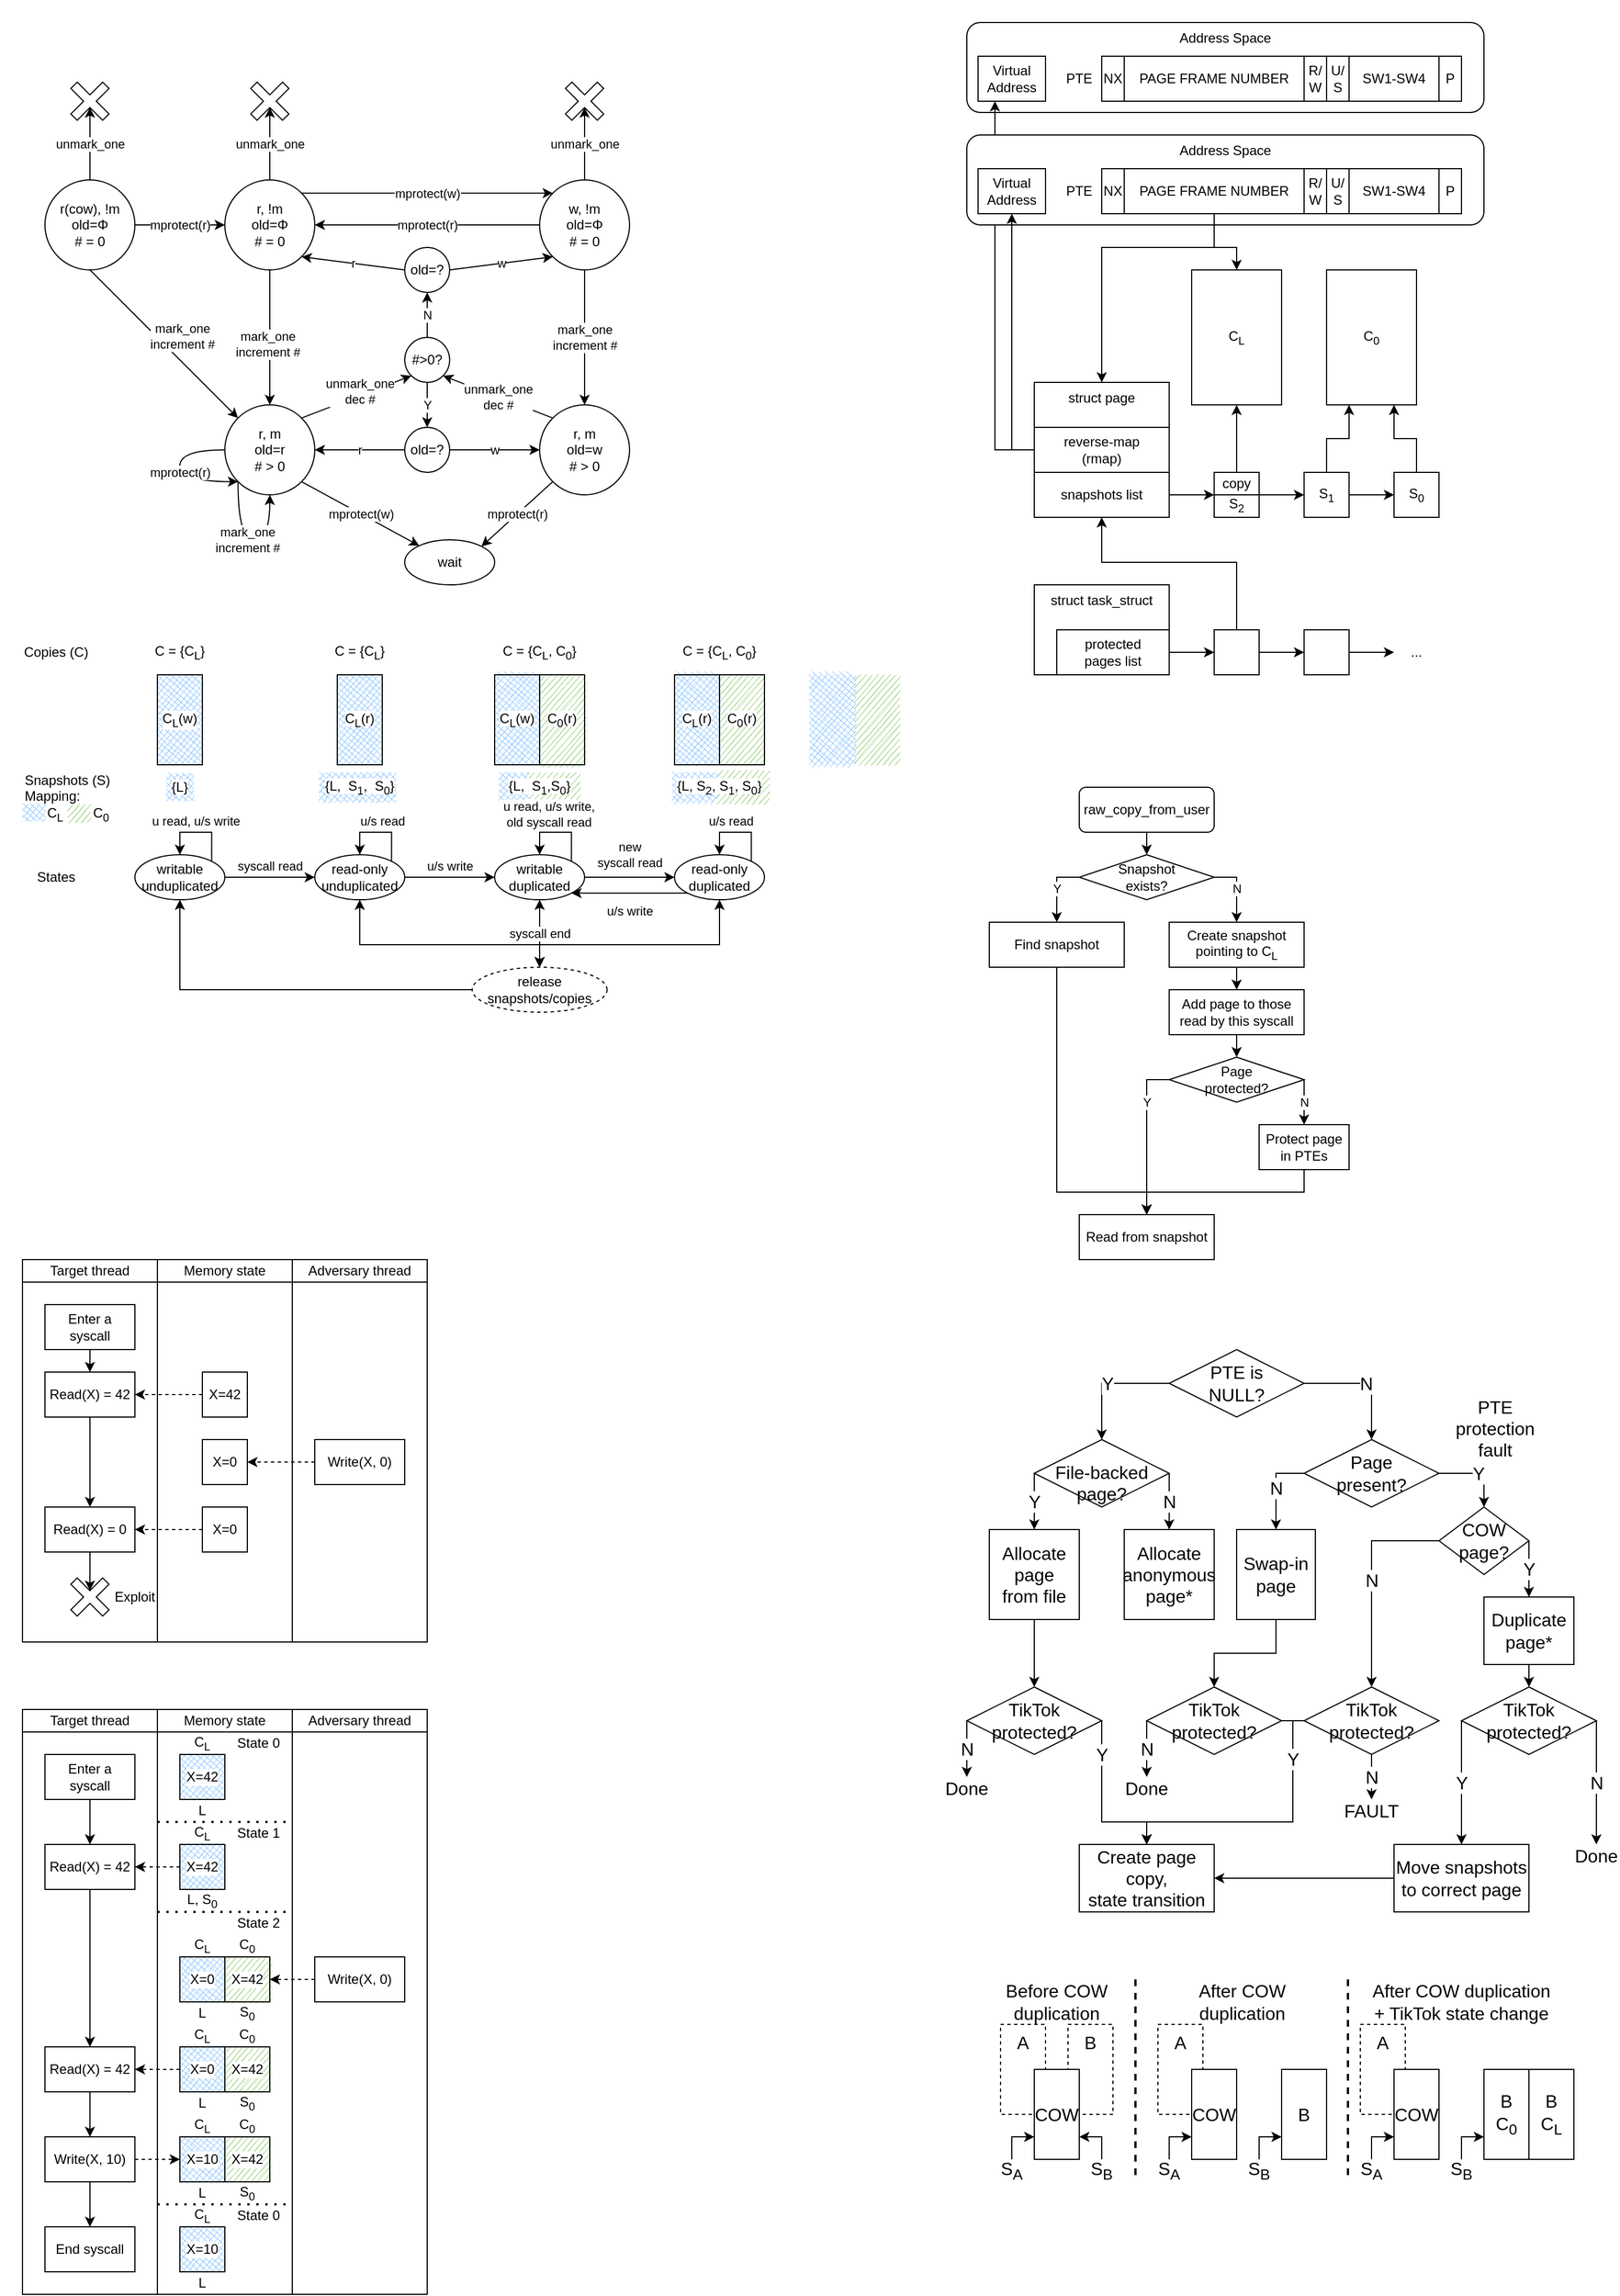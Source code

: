 <mxfile version="14.7.6" type="device"><diagram id="ZgGV1-kqw9fMqNRYj13-" name="Page-1"><mxGraphModel dx="888" dy="1388" grid="1" gridSize="10" guides="1" tooltips="1" connect="1" arrows="1" fold="1" page="1" pageScale="1" pageWidth="850" pageHeight="1100" math="0" shadow="0"><root><mxCell id="0"/><mxCell id="1" parent="0"/><mxCell id="BvnVw-4qKByz3GFjecwE-68" value="" style="rounded=0;whiteSpace=wrap;html=1;fontSize=16;verticalAlign=middle;fillColor=none;strokeColor=none;" vertex="1" parent="1"><mxGeometry x="900" y="1800" width="560" height="180" as="geometry"/></mxCell><mxCell id="BvnVw-4qKByz3GFjecwE-36" value="A" style="rounded=0;whiteSpace=wrap;html=1;fontSize=16;fillColor=none;verticalAlign=top;dashed=1;" vertex="1" parent="1"><mxGeometry x="930" y="1840" width="40" height="80" as="geometry"/></mxCell><mxCell id="BvnVw-4qKByz3GFjecwE-37" value="B" style="rounded=0;whiteSpace=wrap;html=1;fontSize=16;fillColor=none;verticalAlign=top;dashed=1;" vertex="1" parent="1"><mxGeometry x="990" y="1840" width="40" height="80" as="geometry"/></mxCell><mxCell id="BvnVw-4qKByz3GFjecwE-39" value="A" style="rounded=0;whiteSpace=wrap;html=1;fontSize=16;fillColor=none;verticalAlign=top;dashed=1;" vertex="1" parent="1"><mxGeometry x="1070" y="1840" width="40" height="80" as="geometry"/></mxCell><mxCell id="BvnVw-4qKByz3GFjecwE-42" value="A" style="rounded=0;whiteSpace=wrap;html=1;fontSize=16;fillColor=none;verticalAlign=top;dashed=1;" vertex="1" parent="1"><mxGeometry x="1250" y="1840" width="40" height="80" as="geometry"/></mxCell><mxCell id="BvnVw-4qKByz3GFjecwE-44" value="&lt;div&gt;B&lt;/div&gt;C&lt;sub&gt;L&lt;/sub&gt;" style="rounded=0;whiteSpace=wrap;html=1;fontSize=16;verticalAlign=middle;" vertex="1" parent="1"><mxGeometry x="1400" y="1880" width="40" height="80" as="geometry"/></mxCell><mxCell id="BvnVw-4qKByz3GFjecwE-34" value="" style="rounded=0;whiteSpace=wrap;html=1;fontSize=16;verticalAlign=middle;fillColor=none;strokeColor=none;" vertex="1" parent="1"><mxGeometry x="880" y="1240" width="600" height="500" as="geometry"/></mxCell><mxCell id="hSm4koDUXmgNAm0xiuls-177" value="&lt;div align=&quot;center&quot;&gt;Address Space&lt;/div&gt;" style="rounded=1;whiteSpace=wrap;html=1;align=center;verticalAlign=top;" parent="1" vertex="1"><mxGeometry x="900" y="60" width="460" height="80" as="geometry"/></mxCell><mxCell id="hSm4koDUXmgNAm0xiuls-195" value="" style="rounded=0;whiteSpace=wrap;html=1;align=center;fillColor=none;strokeColor=none;" parent="1" vertex="1"><mxGeometry x="880" y="40" width="500" height="620" as="geometry"/></mxCell><mxCell id="hSm4koDUXmgNAm0xiuls-194" style="edgeStyle=orthogonalEdgeStyle;rounded=0;orthogonalLoop=1;jettySize=auto;html=1;exitX=0;exitY=0.5;exitDx=0;exitDy=0;entryX=0.25;entryY=1;entryDx=0;entryDy=0;" parent="1" source="hSm4koDUXmgNAm0xiuls-149" target="hSm4koDUXmgNAm0xiuls-187" edge="1"><mxGeometry relative="1" as="geometry"/></mxCell><mxCell id="8cbXPjj0JMSHBprmDZsg-39" value="&lt;div align=&quot;center&quot;&gt;Address Space&lt;/div&gt;" style="rounded=1;whiteSpace=wrap;html=1;align=center;verticalAlign=top;" parent="1" vertex="1"><mxGeometry x="900" y="160" width="460" height="80" as="geometry"/></mxCell><mxCell id="8cbXPjj0JMSHBprmDZsg-22" value="" style="rounded=0;whiteSpace=wrap;html=1;verticalAlign=middle;fillColor=none;strokeColor=none;" parent="1" vertex="1"><mxGeometry x="900" y="720" width="360" height="470" as="geometry"/></mxCell><mxCell id="hSm4koDUXmgNAm0xiuls-193" style="edgeStyle=orthogonalEdgeStyle;rounded=0;orthogonalLoop=1;jettySize=auto;html=1;exitX=0;exitY=0.5;exitDx=0;exitDy=0;entryX=0.5;entryY=1;entryDx=0;entryDy=0;" parent="1" source="hSm4koDUXmgNAm0xiuls-149" target="hSm4koDUXmgNAm0xiuls-162" edge="1"><mxGeometry relative="1" as="geometry"/></mxCell><mxCell id="hSm4koDUXmgNAm0xiuls-52" value="" style="rounded=0;whiteSpace=wrap;html=1;fillColor=none;" parent="1" vertex="1"><mxGeometry x="60" y="1580" width="120" height="500" as="geometry"/></mxCell><mxCell id="hSm4koDUXmgNAm0xiuls-53" value="" style="rounded=0;whiteSpace=wrap;html=1;fillColor=none;" parent="1" vertex="1"><mxGeometry x="180" y="1580" width="120" height="500" as="geometry"/></mxCell><mxCell id="hSm4koDUXmgNAm0xiuls-54" value="" style="rounded=0;whiteSpace=wrap;html=1;fillColor=none;" parent="1" vertex="1"><mxGeometry x="300" y="1580" width="120" height="500" as="geometry"/></mxCell><mxCell id="hSm4koDUXmgNAm0xiuls-88" value="" style="rounded=0;whiteSpace=wrap;html=1;labelBackgroundColor=#ffffff;sketch=1;strokeColor=none;fillStyle=cross-hatch;fillColor=#99CCFF;" parent="1" vertex="1"><mxGeometry x="200" y="2020" width="40" height="40" as="geometry"/></mxCell><mxCell id="hSm4koDUXmgNAm0xiuls-83" value="" style="rounded=0;whiteSpace=wrap;html=1;labelBackgroundColor=#ffffff;sketch=1;strokeColor=none;fillStyle=cross-hatch;fillColor=#99CCFF;" parent="1" vertex="1"><mxGeometry x="200" y="1600" width="40" height="40" as="geometry"/></mxCell><mxCell id="hSm4koDUXmgNAm0xiuls-84" value="" style="rounded=0;whiteSpace=wrap;html=1;labelBackgroundColor=#ffffff;sketch=1;strokeColor=none;fillStyle=cross-hatch;fillColor=#99CCFF;" parent="1" vertex="1"><mxGeometry x="200" y="1680" width="40" height="40" as="geometry"/></mxCell><mxCell id="hSm4koDUXmgNAm0xiuls-85" value="" style="rounded=0;whiteSpace=wrap;html=1;labelBackgroundColor=#ffffff;sketch=1;strokeColor=none;fillStyle=cross-hatch;fillColor=#99CCFF;" parent="1" vertex="1"><mxGeometry x="200" y="1780" width="40" height="40" as="geometry"/></mxCell><mxCell id="hSm4koDUXmgNAm0xiuls-86" value="" style="rounded=0;whiteSpace=wrap;html=1;labelBackgroundColor=#ffffff;sketch=1;strokeColor=none;fillStyle=cross-hatch;fillColor=#99CCFF;" parent="1" vertex="1"><mxGeometry x="200" y="1860" width="40" height="40" as="geometry"/></mxCell><mxCell id="hSm4koDUXmgNAm0xiuls-87" value="" style="rounded=0;whiteSpace=wrap;html=1;labelBackgroundColor=#ffffff;sketch=1;strokeColor=none;fillStyle=cross-hatch;fillColor=#99CCFF;" parent="1" vertex="1"><mxGeometry x="200" y="1940" width="40" height="40" as="geometry"/></mxCell><mxCell id="hSm4koDUXmgNAm0xiuls-90" value="" style="rounded=0;whiteSpace=wrap;html=1;labelBackgroundColor=#ffffff;sketch=1;strokeColor=none;fillStyle=hachure;fillColor=#97D077;" parent="1" vertex="1"><mxGeometry x="240" y="1780" width="40" height="40" as="geometry"/></mxCell><mxCell id="hSm4koDUXmgNAm0xiuls-91" value="" style="rounded=0;whiteSpace=wrap;html=1;labelBackgroundColor=#ffffff;sketch=1;strokeColor=none;fillStyle=hachure;fillColor=#97D077;" parent="1" vertex="1"><mxGeometry x="240" y="1860" width="40" height="40" as="geometry"/></mxCell><mxCell id="hSm4koDUXmgNAm0xiuls-92" value="" style="rounded=0;whiteSpace=wrap;html=1;labelBackgroundColor=#ffffff;sketch=1;strokeColor=none;fillStyle=hachure;fillColor=#97D077;" parent="1" vertex="1"><mxGeometry x="240" y="1940" width="40" height="40" as="geometry"/></mxCell><mxCell id="sgO2sDlPtiAHOV2v07FV-78" value="" style="rounded=0;whiteSpace=wrap;html=1;labelBackgroundColor=#ffffff;sketch=0;fontFamily=Courier New;fillColor=none;strokeColor=none;" parent="1" vertex="1"><mxGeometry x="40" y="600" width="700" height="340" as="geometry"/></mxCell><mxCell id="sgO2sDlPtiAHOV2v07FV-73" value="" style="rounded=0;whiteSpace=wrap;html=1;labelBackgroundColor=#ffffff;sketch=1;strokeColor=none;fillStyle=hachure;fillColor=#97D077;" parent="1" vertex="1"><mxGeometry x="677.5" y="725" width="46.5" height="30" as="geometry"/></mxCell><mxCell id="sgO2sDlPtiAHOV2v07FV-74" value="" style="rounded=0;whiteSpace=wrap;html=1;labelBackgroundColor=#ffffff;sketch=1;strokeColor=none;fillStyle=cross-hatch;fillColor=#99CCFF;" parent="1" vertex="1"><mxGeometry x="638" y="727" width="39.5" height="26" as="geometry"/></mxCell><mxCell id="sgO2sDlPtiAHOV2v07FV-65" value="" style="rounded=0;whiteSpace=wrap;html=1;labelBackgroundColor=#ffffff;sketch=1;strokeColor=none;fillStyle=cross-hatch;fillColor=#99CCFF;" parent="1" vertex="1"><mxGeometry x="324" y="727" width="68" height="26" as="geometry"/></mxCell><mxCell id="sgO2sDlPtiAHOV2v07FV-68" value="" style="rounded=0;whiteSpace=wrap;html=1;labelBackgroundColor=#ffffff;sketch=1;strokeColor=none;fillStyle=cross-hatch;fillColor=#99CCFF;fontStyle=1" parent="1" vertex="1"><mxGeometry x="484" y="727" width="26" height="26" as="geometry"/></mxCell><mxCell id="sgO2sDlPtiAHOV2v07FV-69" value="" style="rounded=0;whiteSpace=wrap;html=1;labelBackgroundColor=#ffffff;sketch=1;strokeColor=none;fillStyle=hachure;fillColor=#97D077;fontStyle=1" parent="1" vertex="1"><mxGeometry x="510" y="727" width="46" height="23" as="geometry"/></mxCell><mxCell id="sgO2sDlPtiAHOV2v07FV-58" value="" style="rounded=0;whiteSpace=wrap;html=1;labelBackgroundColor=#ffffff;sketch=1;strokeColor=none;fillStyle=hachure;fillColor=#97D077;" parent="1" vertex="1"><mxGeometry x="520" y="640" width="40" height="80" as="geometry"/></mxCell><mxCell id="sgO2sDlPtiAHOV2v07FV-59" value="" style="rounded=0;whiteSpace=wrap;html=1;labelBackgroundColor=#ffffff;sketch=1;strokeColor=none;fillStyle=hachure;fillColor=#97D077;" parent="1" vertex="1"><mxGeometry x="680" y="640" width="40" height="80" as="geometry"/></mxCell><mxCell id="sgO2sDlPtiAHOV2v07FV-46" value="&lt;div&gt;&lt;span style=&quot;background-color: rgb(255 , 255 , 255)&quot;&gt;C&lt;sub&gt;0&lt;/sub&gt;(r)&lt;/span&gt;&lt;/div&gt;" style="rounded=0;whiteSpace=wrap;html=1;sketch=0;fillColor=none;" parent="1" vertex="1"><mxGeometry x="520" y="640" width="40" height="80" as="geometry"/></mxCell><mxCell id="sgO2sDlPtiAHOV2v07FV-52" value="&lt;div&gt;&lt;span style=&quot;background-color: rgb(255 , 255 , 255)&quot;&gt;C&lt;sub&gt;0&lt;/sub&gt;(r)&lt;/span&gt;&lt;/div&gt;" style="rounded=0;whiteSpace=wrap;html=1;fillColor=none;" parent="1" vertex="1"><mxGeometry x="680" y="640" width="40" height="80" as="geometry"/></mxCell><mxCell id="sgO2sDlPtiAHOV2v07FV-54" value="" style="rounded=0;whiteSpace=wrap;html=1;labelBackgroundColor=#ffffff;sketch=1;strokeColor=none;fillStyle=cross-hatch;fillColor=#99CCFF;" parent="1" vertex="1"><mxGeometry x="640" y="640" width="40" height="80" as="geometry"/></mxCell><mxCell id="sgO2sDlPtiAHOV2v07FV-55" value="" style="rounded=0;whiteSpace=wrap;html=1;labelBackgroundColor=#ffffff;sketch=1;strokeColor=none;fillStyle=cross-hatch;fillColor=#99CCFF;" parent="1" vertex="1"><mxGeometry x="480" y="640" width="40" height="80" as="geometry"/></mxCell><mxCell id="sgO2sDlPtiAHOV2v07FV-56" value="" style="rounded=0;whiteSpace=wrap;html=1;labelBackgroundColor=#ffffff;sketch=1;strokeColor=none;fillStyle=cross-hatch;fillColor=#99CCFF;" parent="1" vertex="1"><mxGeometry x="340" y="640" width="40" height="80" as="geometry"/></mxCell><mxCell id="sgO2sDlPtiAHOV2v07FV-57" value="" style="rounded=0;whiteSpace=wrap;html=1;labelBackgroundColor=#ffffff;sketch=1;strokeColor=none;fillStyle=cross-hatch;fillColor=#99CCFF;" parent="1" vertex="1"><mxGeometry x="180" y="640" width="40" height="80" as="geometry"/></mxCell><mxCell id="dhuzZzmLRCIXjbbIye5t-8" value="unmark_one" style="edgeStyle=orthogonalEdgeStyle;rounded=0;orthogonalLoop=1;jettySize=auto;html=1;exitX=0.5;exitY=0;exitDx=0;exitDy=0;entryX=0;entryY=0;entryDx=24;entryDy=24;entryPerimeter=0;" parent="1" source="dhuzZzmLRCIXjbbIye5t-1" target="dhuzZzmLRCIXjbbIye5t-6" edge="1"><mxGeometry relative="1" as="geometry"/></mxCell><mxCell id="dhuzZzmLRCIXjbbIye5t-15" style="edgeStyle=orthogonalEdgeStyle;rounded=0;orthogonalLoop=1;jettySize=auto;html=1;exitX=0.5;exitY=1;exitDx=0;exitDy=0;entryX=0.5;entryY=0;entryDx=0;entryDy=0;" parent="1" source="dhuzZzmLRCIXjbbIye5t-1" target="dhuzZzmLRCIXjbbIye5t-4" edge="1"><mxGeometry relative="1" as="geometry"/></mxCell><mxCell id="dhuzZzmLRCIXjbbIye5t-18" value="&lt;div&gt;mark_one&lt;/div&gt;&lt;div&gt;increment #&lt;br&gt;&lt;/div&gt;" style="edgeLabel;html=1;align=center;verticalAlign=middle;resizable=0;points=[];" parent="dhuzZzmLRCIXjbbIye5t-15" vertex="1" connectable="0"><mxGeometry x="0.088" y="-2" relative="1" as="geometry"><mxPoint as="offset"/></mxGeometry></mxCell><mxCell id="dhuzZzmLRCIXjbbIye5t-20" value="mprotect(w)" style="edgeStyle=none;rounded=0;orthogonalLoop=1;jettySize=auto;html=1;exitX=1;exitY=0;exitDx=0;exitDy=0;entryX=0;entryY=0;entryDx=0;entryDy=0;" parent="1" source="dhuzZzmLRCIXjbbIye5t-1" target="dhuzZzmLRCIXjbbIye5t-3" edge="1"><mxGeometry relative="1" as="geometry"><Array as="points"/></mxGeometry></mxCell><mxCell id="dhuzZzmLRCIXjbbIye5t-1" value="&lt;div&gt;r, !m&lt;/div&gt;&lt;div&gt;old=&lt;span class=&quot;aCOpRe&quot;&gt;&lt;span&gt;Φ&lt;/span&gt;&lt;/span&gt;&lt;/div&gt;&lt;div&gt;&lt;span class=&quot;aCOpRe&quot;&gt;&lt;span&gt;# = 0&lt;br&gt;&lt;/span&gt;&lt;/span&gt; &lt;/div&gt;" style="ellipse;whiteSpace=wrap;html=1;aspect=fixed;" parent="1" vertex="1"><mxGeometry x="240" y="200" width="80" height="80" as="geometry"/></mxCell><mxCell id="dhuzZzmLRCIXjbbIye5t-14" style="rounded=0;orthogonalLoop=1;jettySize=auto;html=1;exitX=0.5;exitY=1;exitDx=0;exitDy=0;" parent="1" source="dhuzZzmLRCIXjbbIye5t-2" target="dhuzZzmLRCIXjbbIye5t-4" edge="1"><mxGeometry relative="1" as="geometry"/></mxCell><mxCell id="dhuzZzmLRCIXjbbIye5t-17" value="&lt;div&gt;mark_one&lt;/div&gt;&lt;div&gt;increment #&lt;br&gt;&lt;/div&gt;" style="edgeLabel;html=1;align=center;verticalAlign=middle;resizable=0;points=[];" parent="dhuzZzmLRCIXjbbIye5t-14" vertex="1" connectable="0"><mxGeometry x="0.156" y="1" relative="1" as="geometry"><mxPoint x="5.26" y="-16.67" as="offset"/></mxGeometry></mxCell><mxCell id="dhuzZzmLRCIXjbbIye5t-25" value="mprotect(r)" style="edgeStyle=none;rounded=0;orthogonalLoop=1;jettySize=auto;html=1;exitX=1;exitY=0.5;exitDx=0;exitDy=0;entryX=0;entryY=0.5;entryDx=0;entryDy=0;" parent="1" source="dhuzZzmLRCIXjbbIye5t-2" target="dhuzZzmLRCIXjbbIye5t-1" edge="1"><mxGeometry relative="1" as="geometry"/></mxCell><mxCell id="dhuzZzmLRCIXjbbIye5t-2" value="r(cow), !m&lt;div&gt;old=&lt;span class=&quot;aCOpRe&quot;&gt;&lt;span&gt;Φ&lt;/span&gt;&lt;/span&gt;&lt;/div&gt;&lt;div&gt;&lt;span class=&quot;aCOpRe&quot;&gt;&lt;span&gt;# = 0&lt;br&gt;&lt;/span&gt;&lt;/span&gt; &lt;/div&gt;" style="ellipse;whiteSpace=wrap;html=1;aspect=fixed;" parent="1" vertex="1"><mxGeometry x="80" y="200" width="80" height="80" as="geometry"/></mxCell><mxCell id="dhuzZzmLRCIXjbbIye5t-16" value="&lt;div&gt;mark_one&lt;/div&gt;&lt;div&gt;increment #&lt;br&gt;&lt;/div&gt;" style="edgeStyle=none;rounded=0;orthogonalLoop=1;jettySize=auto;html=1;exitX=0.5;exitY=1;exitDx=0;exitDy=0;entryX=0.5;entryY=0;entryDx=0;entryDy=0;" parent="1" source="dhuzZzmLRCIXjbbIye5t-3" target="dhuzZzmLRCIXjbbIye5t-5" edge="1"><mxGeometry relative="1" as="geometry"/></mxCell><mxCell id="dhuzZzmLRCIXjbbIye5t-24" value="mprotect(r)" style="edgeStyle=none;rounded=0;orthogonalLoop=1;jettySize=auto;html=1;exitX=0;exitY=0.5;exitDx=0;exitDy=0;entryX=1;entryY=0.5;entryDx=0;entryDy=0;" parent="1" source="dhuzZzmLRCIXjbbIye5t-3" target="dhuzZzmLRCIXjbbIye5t-1" edge="1"><mxGeometry relative="1" as="geometry"/></mxCell><mxCell id="dhuzZzmLRCIXjbbIye5t-3" value="w, !m&lt;div&gt;old=&lt;span class=&quot;aCOpRe&quot;&gt;&lt;span&gt;Φ&lt;/span&gt;&lt;/span&gt;&lt;/div&gt;&lt;div&gt;&lt;span class=&quot;aCOpRe&quot;&gt;&lt;span&gt;# = 0&lt;br&gt;&lt;/span&gt;&lt;/span&gt; &lt;/div&gt;" style="ellipse;whiteSpace=wrap;html=1;aspect=fixed;" parent="1" vertex="1"><mxGeometry x="520" y="200" width="80" height="80" as="geometry"/></mxCell><mxCell id="dhuzZzmLRCIXjbbIye5t-30" style="rounded=0;orthogonalLoop=1;jettySize=auto;html=1;exitX=1;exitY=0;exitDx=0;exitDy=0;entryX=0;entryY=1;entryDx=0;entryDy=0;" parent="1" source="dhuzZzmLRCIXjbbIye5t-4" target="dhuzZzmLRCIXjbbIye5t-29" edge="1"><mxGeometry relative="1" as="geometry"/></mxCell><mxCell id="dhuzZzmLRCIXjbbIye5t-32" value="&lt;div&gt;unmark_one&lt;/div&gt;&lt;div&gt;dec #&lt;br&gt;&lt;/div&gt;" style="edgeLabel;html=1;align=center;verticalAlign=middle;resizable=0;points=[];" parent="dhuzZzmLRCIXjbbIye5t-30" vertex="1" connectable="0"><mxGeometry x="0.263" y="-1" relative="1" as="geometry"><mxPoint x="-10.32" y="-1.56" as="offset"/></mxGeometry></mxCell><mxCell id="dhuzZzmLRCIXjbbIye5t-43" value="mprotect(w)" style="edgeStyle=none;rounded=0;orthogonalLoop=1;jettySize=auto;html=1;exitX=1;exitY=1;exitDx=0;exitDy=0;" parent="1" source="dhuzZzmLRCIXjbbIye5t-4" target="dhuzZzmLRCIXjbbIye5t-44" edge="1"><mxGeometry relative="1" as="geometry"><mxPoint x="360" y="500" as="targetPoint"/></mxGeometry></mxCell><mxCell id="dhuzZzmLRCIXjbbIye5t-4" value="&lt;div&gt;r, m&lt;/div&gt;&lt;div&gt;old=&lt;span class=&quot;aCOpRe&quot;&gt;&lt;span&gt;r&lt;/span&gt;&lt;/span&gt;&lt;/div&gt;&lt;div&gt;&lt;span class=&quot;aCOpRe&quot;&gt;&lt;span&gt;# &amp;gt; 0&lt;br&gt;&lt;/span&gt;&lt;/span&gt; &lt;/div&gt;" style="ellipse;whiteSpace=wrap;html=1;aspect=fixed;" parent="1" vertex="1"><mxGeometry x="240" y="400" width="80" height="80" as="geometry"/></mxCell><mxCell id="dhuzZzmLRCIXjbbIye5t-31" value="&lt;div&gt;unmark_one&lt;/div&gt;&lt;div&gt;dec #&lt;br&gt;&lt;/div&gt;" style="rounded=0;orthogonalLoop=1;jettySize=auto;html=1;exitX=0;exitY=0;exitDx=0;exitDy=0;entryX=1;entryY=1;entryDx=0;entryDy=0;" parent="1" source="dhuzZzmLRCIXjbbIye5t-5" target="dhuzZzmLRCIXjbbIye5t-29" edge="1"><mxGeometry relative="1" as="geometry"/></mxCell><mxCell id="dhuzZzmLRCIXjbbIye5t-45" value="mprotect(r)" style="edgeStyle=none;rounded=0;orthogonalLoop=1;jettySize=auto;html=1;exitX=0;exitY=1;exitDx=0;exitDy=0;entryX=1;entryY=0;entryDx=0;entryDy=0;" parent="1" source="dhuzZzmLRCIXjbbIye5t-5" target="dhuzZzmLRCIXjbbIye5t-44" edge="1"><mxGeometry relative="1" as="geometry"/></mxCell><mxCell id="dhuzZzmLRCIXjbbIye5t-5" value="&lt;div&gt;r, m&lt;/div&gt;&lt;div&gt;old=&lt;span class=&quot;aCOpRe&quot;&gt;&lt;span&gt;w&lt;/span&gt;&lt;/span&gt;&lt;/div&gt;&lt;div&gt;&lt;span class=&quot;aCOpRe&quot;&gt;&lt;span&gt;# &amp;gt; 0&lt;br&gt;&lt;/span&gt;&lt;/span&gt; &lt;/div&gt;" style="ellipse;whiteSpace=wrap;html=1;aspect=fixed;" parent="1" vertex="1"><mxGeometry x="520" y="400" width="80" height="80" as="geometry"/></mxCell><mxCell id="dhuzZzmLRCIXjbbIye5t-6" value="" style="shape=cross;whiteSpace=wrap;html=1;rotation=45;" parent="1" vertex="1"><mxGeometry x="260" y="110" width="40" height="40" as="geometry"/></mxCell><mxCell id="dhuzZzmLRCIXjbbIye5t-9" value="unmark_one" style="edgeStyle=orthogonalEdgeStyle;rounded=0;orthogonalLoop=1;jettySize=auto;html=1;exitX=0.5;exitY=0;exitDx=0;exitDy=0;entryX=0;entryY=0;entryDx=24;entryDy=24;entryPerimeter=0;" parent="1" source="dhuzZzmLRCIXjbbIye5t-2" target="dhuzZzmLRCIXjbbIye5t-10" edge="1"><mxGeometry relative="1" as="geometry"><mxPoint x="120" y="200" as="sourcePoint"/></mxGeometry></mxCell><mxCell id="dhuzZzmLRCIXjbbIye5t-10" value="" style="shape=cross;whiteSpace=wrap;html=1;rotation=45;" parent="1" vertex="1"><mxGeometry x="100" y="110" width="40" height="40" as="geometry"/></mxCell><mxCell id="dhuzZzmLRCIXjbbIye5t-11" value="unmark_one" style="edgeStyle=orthogonalEdgeStyle;rounded=0;orthogonalLoop=1;jettySize=auto;html=1;exitX=0.5;exitY=0;exitDx=0;exitDy=0;entryX=0;entryY=0;entryDx=24;entryDy=24;entryPerimeter=0;" parent="1" source="dhuzZzmLRCIXjbbIye5t-3" target="dhuzZzmLRCIXjbbIye5t-12" edge="1"><mxGeometry relative="1" as="geometry"><mxPoint x="560" y="200" as="sourcePoint"/></mxGeometry></mxCell><mxCell id="dhuzZzmLRCIXjbbIye5t-12" value="" style="shape=cross;whiteSpace=wrap;html=1;rotation=45;" parent="1" vertex="1"><mxGeometry x="540" y="110" width="40" height="40" as="geometry"/></mxCell><mxCell id="dhuzZzmLRCIXjbbIye5t-27" value="&lt;div&gt;mark_one&lt;/div&gt;&lt;div&gt;increment #&lt;br&gt;&lt;/div&gt;" style="edgeStyle=orthogonalEdgeStyle;rounded=0;orthogonalLoop=1;jettySize=auto;html=1;exitX=0;exitY=1;exitDx=0;exitDy=0;entryX=0.5;entryY=1;entryDx=0;entryDy=0;curved=1;" parent="1" source="dhuzZzmLRCIXjbbIye5t-4" target="dhuzZzmLRCIXjbbIye5t-4" edge="1"><mxGeometry relative="1" as="geometry"><Array as="points"><mxPoint x="252" y="520"/><mxPoint x="280" y="520"/></Array></mxGeometry></mxCell><mxCell id="dhuzZzmLRCIXjbbIye5t-28" value="mprotect(r)" style="edgeStyle=orthogonalEdgeStyle;curved=1;rounded=0;orthogonalLoop=1;jettySize=auto;html=1;exitX=0;exitY=0.5;exitDx=0;exitDy=0;entryX=0;entryY=1;entryDx=0;entryDy=0;" parent="1" source="dhuzZzmLRCIXjbbIye5t-4" target="dhuzZzmLRCIXjbbIye5t-4" edge="1"><mxGeometry relative="1" as="geometry"><Array as="points"><mxPoint x="200" y="440"/><mxPoint x="200" y="468"/></Array></mxGeometry></mxCell><mxCell id="dhuzZzmLRCIXjbbIye5t-33" value="Y" style="edgeStyle=none;rounded=0;orthogonalLoop=1;jettySize=auto;html=1;exitX=0.5;exitY=1;exitDx=0;exitDy=0;entryX=0.5;entryY=0;entryDx=0;entryDy=0;" parent="1" source="dhuzZzmLRCIXjbbIye5t-29" target="dhuzZzmLRCIXjbbIye5t-35" edge="1"><mxGeometry relative="1" as="geometry"><mxPoint x="419.857" y="440" as="targetPoint"/></mxGeometry></mxCell><mxCell id="dhuzZzmLRCIXjbbIye5t-39" value="N" style="edgeStyle=none;rounded=0;orthogonalLoop=1;jettySize=auto;html=1;exitX=0.5;exitY=0;exitDx=0;exitDy=0;entryX=0.5;entryY=1;entryDx=0;entryDy=0;" parent="1" source="dhuzZzmLRCIXjbbIye5t-29" target="dhuzZzmLRCIXjbbIye5t-38" edge="1"><mxGeometry relative="1" as="geometry"/></mxCell><mxCell id="dhuzZzmLRCIXjbbIye5t-29" value="#&amp;gt;0?" style="ellipse;whiteSpace=wrap;html=1;" parent="1" vertex="1"><mxGeometry x="400" y="340" width="40" height="40" as="geometry"/></mxCell><mxCell id="dhuzZzmLRCIXjbbIye5t-36" value="r" style="edgeStyle=none;rounded=0;orthogonalLoop=1;jettySize=auto;html=1;exitX=0;exitY=0.5;exitDx=0;exitDy=0;entryX=1;entryY=0.5;entryDx=0;entryDy=0;" parent="1" source="dhuzZzmLRCIXjbbIye5t-35" target="dhuzZzmLRCIXjbbIye5t-4" edge="1"><mxGeometry relative="1" as="geometry"/></mxCell><mxCell id="dhuzZzmLRCIXjbbIye5t-37" value="w" style="edgeStyle=none;rounded=0;orthogonalLoop=1;jettySize=auto;html=1;exitX=1;exitY=0.5;exitDx=0;exitDy=0;entryX=0;entryY=0.5;entryDx=0;entryDy=0;" parent="1" source="dhuzZzmLRCIXjbbIye5t-35" target="dhuzZzmLRCIXjbbIye5t-5" edge="1"><mxGeometry relative="1" as="geometry"/></mxCell><mxCell id="dhuzZzmLRCIXjbbIye5t-35" value="old=?" style="ellipse;whiteSpace=wrap;html=1;" parent="1" vertex="1"><mxGeometry x="400" y="420" width="40" height="40" as="geometry"/></mxCell><mxCell id="dhuzZzmLRCIXjbbIye5t-40" value="w" style="edgeStyle=none;rounded=0;orthogonalLoop=1;jettySize=auto;html=1;exitX=1;exitY=0.5;exitDx=0;exitDy=0;entryX=0;entryY=1;entryDx=0;entryDy=0;" parent="1" source="dhuzZzmLRCIXjbbIye5t-38" target="dhuzZzmLRCIXjbbIye5t-3" edge="1"><mxGeometry relative="1" as="geometry"/></mxCell><mxCell id="dhuzZzmLRCIXjbbIye5t-42" value="r" style="edgeStyle=none;rounded=0;orthogonalLoop=1;jettySize=auto;html=1;exitX=0;exitY=0.5;exitDx=0;exitDy=0;entryX=1;entryY=1;entryDx=0;entryDy=0;" parent="1" source="dhuzZzmLRCIXjbbIye5t-38" target="dhuzZzmLRCIXjbbIye5t-1" edge="1"><mxGeometry relative="1" as="geometry"/></mxCell><mxCell id="dhuzZzmLRCIXjbbIye5t-38" value="old=?" style="ellipse;whiteSpace=wrap;html=1;" parent="1" vertex="1"><mxGeometry x="400" y="260" width="40" height="40" as="geometry"/></mxCell><mxCell id="dhuzZzmLRCIXjbbIye5t-44" value="wait" style="ellipse;whiteSpace=wrap;html=1;" parent="1" vertex="1"><mxGeometry x="400" y="520" width="80" height="40" as="geometry"/></mxCell><mxCell id="sgO2sDlPtiAHOV2v07FV-21" value="syscall read" style="edgeStyle=orthogonalEdgeStyle;rounded=0;orthogonalLoop=1;jettySize=auto;html=1;exitX=1;exitY=0.5;exitDx=0;exitDy=0;" parent="1" source="sgO2sDlPtiAHOV2v07FV-17" target="sgO2sDlPtiAHOV2v07FV-18" edge="1"><mxGeometry y="10" relative="1" as="geometry"><mxPoint as="offset"/></mxGeometry></mxCell><mxCell id="sgO2sDlPtiAHOV2v07FV-17" value="&lt;div&gt;writable&lt;/div&gt;&lt;div&gt;unduplicated&lt;br&gt;&lt;/div&gt;" style="ellipse;whiteSpace=wrap;html=1;" parent="1" vertex="1"><mxGeometry x="160" y="800" width="80" height="40" as="geometry"/></mxCell><mxCell id="sgO2sDlPtiAHOV2v07FV-24" value="u/s write" style="edgeStyle=orthogonalEdgeStyle;rounded=0;orthogonalLoop=1;jettySize=auto;html=1;exitX=1;exitY=0.5;exitDx=0;exitDy=0;entryX=0;entryY=0.5;entryDx=0;entryDy=0;" parent="1" source="sgO2sDlPtiAHOV2v07FV-18" target="sgO2sDlPtiAHOV2v07FV-19" edge="1"><mxGeometry y="10" relative="1" as="geometry"><mxPoint as="offset"/></mxGeometry></mxCell><mxCell id="sgO2sDlPtiAHOV2v07FV-31" value="" style="rounded=0;orthogonalLoop=1;jettySize=auto;html=1;exitX=0.5;exitY=1;exitDx=0;exitDy=0;entryX=0.5;entryY=0;entryDx=0;entryDy=0;startArrow=classic;startFill=1;" parent="1" source="sgO2sDlPtiAHOV2v07FV-18" target="sgO2sDlPtiAHOV2v07FV-27" edge="1"><mxGeometry relative="1" as="geometry"><Array as="points"><mxPoint x="360" y="880"/><mxPoint x="520" y="880"/></Array></mxGeometry></mxCell><mxCell id="sgO2sDlPtiAHOV2v07FV-18" value="read-only&lt;br&gt;&lt;div&gt;unduplicated&lt;br&gt;&lt;/div&gt;" style="ellipse;whiteSpace=wrap;html=1;" parent="1" vertex="1"><mxGeometry x="320" y="800" width="80" height="40" as="geometry"/></mxCell><mxCell id="sgO2sDlPtiAHOV2v07FV-26" value="&lt;div&gt;new&lt;br&gt;&lt;/div&gt;&lt;div&gt;syscall read&lt;/div&gt;" style="edgeStyle=orthogonalEdgeStyle;rounded=0;orthogonalLoop=1;jettySize=auto;html=1;exitX=1;exitY=0.5;exitDx=0;exitDy=0;entryX=0;entryY=0.5;entryDx=0;entryDy=0;" parent="1" source="sgO2sDlPtiAHOV2v07FV-19" target="sgO2sDlPtiAHOV2v07FV-20" edge="1"><mxGeometry y="20" relative="1" as="geometry"><mxPoint as="offset"/></mxGeometry></mxCell><mxCell id="sgO2sDlPtiAHOV2v07FV-30" value="&lt;span style=&quot;background-color: rgb(255 , 255 , 255)&quot;&gt;syscall end&lt;/span&gt;" style="rounded=0;orthogonalLoop=1;jettySize=auto;html=1;exitX=0.5;exitY=1;exitDx=0;exitDy=0;entryX=0.5;entryY=0;entryDx=0;entryDy=0;startArrow=classic;startFill=1;" parent="1" source="sgO2sDlPtiAHOV2v07FV-19" target="sgO2sDlPtiAHOV2v07FV-27" edge="1"><mxGeometry relative="1" as="geometry"><mxPoint as="offset"/></mxGeometry></mxCell><mxCell id="sgO2sDlPtiAHOV2v07FV-19" value="writable&lt;br&gt;&lt;div&gt;duplicated&lt;br&gt;&lt;/div&gt;" style="ellipse;whiteSpace=wrap;html=1;" parent="1" vertex="1"><mxGeometry x="480" y="800" width="80" height="40" as="geometry"/></mxCell><mxCell id="sgO2sDlPtiAHOV2v07FV-28" value="&lt;div&gt;u/s write&lt;/div&gt;" style="edgeStyle=orthogonalEdgeStyle;rounded=0;orthogonalLoop=1;jettySize=auto;html=1;exitX=0;exitY=1;exitDx=0;exitDy=0;entryX=1;entryY=1;entryDx=0;entryDy=0;" parent="1" source="sgO2sDlPtiAHOV2v07FV-20" target="sgO2sDlPtiAHOV2v07FV-19" edge="1"><mxGeometry y="16" relative="1" as="geometry"><mxPoint x="570" y="850" as="targetPoint"/><mxPoint as="offset"/></mxGeometry></mxCell><mxCell id="sgO2sDlPtiAHOV2v07FV-29" value="" style="rounded=0;orthogonalLoop=1;jettySize=auto;html=1;exitX=0.5;exitY=1;exitDx=0;exitDy=0;entryX=0.5;entryY=0;entryDx=0;entryDy=0;startArrow=classic;startFill=1;" parent="1" source="sgO2sDlPtiAHOV2v07FV-20" target="sgO2sDlPtiAHOV2v07FV-27" edge="1"><mxGeometry relative="1" as="geometry"><Array as="points"><mxPoint x="680" y="880"/><mxPoint x="520" y="880"/></Array></mxGeometry></mxCell><mxCell id="sgO2sDlPtiAHOV2v07FV-20" value="read-only&lt;br&gt;&lt;div&gt;duplicated&lt;br&gt;&lt;/div&gt;" style="ellipse;whiteSpace=wrap;html=1;" parent="1" vertex="1"><mxGeometry x="640" y="800" width="80" height="40" as="geometry"/></mxCell><mxCell id="sgO2sDlPtiAHOV2v07FV-22" value="u read, u/s write" style="edgeStyle=orthogonalEdgeStyle;rounded=0;orthogonalLoop=1;jettySize=auto;html=1;exitX=1;exitY=0;exitDx=0;exitDy=0;entryX=0.5;entryY=0;entryDx=0;entryDy=0;" parent="1" source="sgO2sDlPtiAHOV2v07FV-17" target="sgO2sDlPtiAHOV2v07FV-17" edge="1"><mxGeometry x="0.084" y="-10" relative="1" as="geometry"><Array as="points"><mxPoint x="228" y="780"/><mxPoint x="200" y="780"/></Array><mxPoint as="offset"/></mxGeometry></mxCell><mxCell id="sgO2sDlPtiAHOV2v07FV-23" value="u/s read" style="edgeStyle=orthogonalEdgeStyle;rounded=0;orthogonalLoop=1;jettySize=auto;html=1;exitX=1;exitY=0;exitDx=0;exitDy=0;entryX=0.5;entryY=0;entryDx=0;entryDy=0;" parent="1" source="sgO2sDlPtiAHOV2v07FV-18" target="sgO2sDlPtiAHOV2v07FV-18" edge="1"><mxGeometry x="-0.078" y="-10" relative="1" as="geometry"><Array as="points"><mxPoint x="388" y="780"/><mxPoint x="360" y="780"/></Array><mxPoint as="offset"/></mxGeometry></mxCell><mxCell id="sgO2sDlPtiAHOV2v07FV-25" value="&lt;div&gt;&lt;span style=&quot;background-color: transparent&quot;&gt;u read, u/s write,&lt;/span&gt;&lt;/div&gt;&lt;span style=&quot;background-color: transparent&quot;&gt;old syscall read&lt;/span&gt;" style="edgeStyle=orthogonalEdgeStyle;rounded=0;orthogonalLoop=1;jettySize=auto;html=1;exitX=1;exitY=0;exitDx=0;exitDy=0;entryX=0.5;entryY=0;entryDx=0;entryDy=0;" parent="1" source="sgO2sDlPtiAHOV2v07FV-19" target="sgO2sDlPtiAHOV2v07FV-19" edge="1"><mxGeometry x="0.245" y="-16" relative="1" as="geometry"><Array as="points"><mxPoint x="528" y="780"/><mxPoint x="500" y="780"/></Array><mxPoint as="offset"/></mxGeometry></mxCell><mxCell id="sgO2sDlPtiAHOV2v07FV-77" style="edgeStyle=none;rounded=0;orthogonalLoop=1;jettySize=auto;html=1;exitX=0;exitY=0.5;exitDx=0;exitDy=0;entryX=0.5;entryY=1;entryDx=0;entryDy=0;fontFamily=Courier New;" parent="1" source="sgO2sDlPtiAHOV2v07FV-27" target="sgO2sDlPtiAHOV2v07FV-17" edge="1"><mxGeometry relative="1" as="geometry"><Array as="points"><mxPoint x="200" y="920"/></Array></mxGeometry></mxCell><mxCell id="sgO2sDlPtiAHOV2v07FV-27" value="release snapshots/copies" style="ellipse;whiteSpace=wrap;html=1;dashed=1;" parent="1" vertex="1"><mxGeometry x="460" y="900" width="120" height="40" as="geometry"/></mxCell><mxCell id="sgO2sDlPtiAHOV2v07FV-34" value="&lt;div&gt;C&lt;sub&gt;L&lt;/sub&gt;(w)&lt;/div&gt;" style="rounded=0;whiteSpace=wrap;html=1;labelBackgroundColor=#ffffff;sketch=0;fillStyle=cross-hatch;fillColor=none;" parent="1" vertex="1"><mxGeometry x="180" y="640" width="40" height="80" as="geometry"/></mxCell><mxCell id="sgO2sDlPtiAHOV2v07FV-36" value="States" style="text;html=1;strokeColor=none;fillColor=none;align=center;verticalAlign=middle;whiteSpace=wrap;rounded=0;dashed=1;" parent="1" vertex="1"><mxGeometry x="60" y="800" width="60" height="40" as="geometry"/></mxCell><mxCell id="sgO2sDlPtiAHOV2v07FV-37" value="&lt;div&gt;C = {C&lt;sub&gt;L&lt;/sub&gt;}&lt;br&gt;&lt;/div&gt;" style="text;html=1;strokeColor=none;fillColor=none;align=center;verticalAlign=middle;whiteSpace=wrap;rounded=0;" parent="1" vertex="1"><mxGeometry x="160" y="600" width="80" height="40" as="geometry"/></mxCell><mxCell id="sgO2sDlPtiAHOV2v07FV-40" value="&lt;div&gt;&lt;span style=&quot;background-color: rgb(255 , 255 , 255)&quot;&gt;C&lt;sub&gt;L&lt;/sub&gt;(r)&lt;/span&gt;&lt;/div&gt;" style="rounded=0;whiteSpace=wrap;html=1;sketch=0;fillStyle=cross-hatch;fillColor=none;" parent="1" vertex="1"><mxGeometry x="340" y="640" width="40" height="80" as="geometry"/></mxCell><mxCell id="sgO2sDlPtiAHOV2v07FV-41" value="&lt;div&gt;C = {C&lt;sub&gt;L&lt;/sub&gt;}&lt;br&gt;&lt;/div&gt;" style="text;html=1;strokeColor=none;fillColor=none;align=center;verticalAlign=middle;whiteSpace=wrap;rounded=0;" parent="1" vertex="1"><mxGeometry x="320" y="600" width="80" height="40" as="geometry"/></mxCell><mxCell id="sgO2sDlPtiAHOV2v07FV-42" value="&lt;div&gt;&lt;span style=&quot;background-color: rgb(255 , 255 , 255)&quot;&gt;{L,&amp;nbsp; S&lt;sub&gt;1&lt;/sub&gt;,&amp;nbsp; S&lt;sub&gt;0&lt;/sub&gt;}&lt;/span&gt;&lt;/div&gt;" style="text;html=1;strokeColor=none;fillColor=none;align=center;verticalAlign=middle;whiteSpace=wrap;rounded=0;" parent="1" vertex="1"><mxGeometry x="320" y="730" width="80" height="20" as="geometry"/></mxCell><mxCell id="sgO2sDlPtiAHOV2v07FV-43" value="&lt;div&gt;&lt;span style=&quot;background-color: rgb(255 , 255 , 255)&quot;&gt;C&lt;sub&gt;L&lt;/sub&gt;(w)&lt;/span&gt;&lt;/div&gt;" style="rounded=0;whiteSpace=wrap;html=1;sketch=0;fillStyle=cross-hatch;fillColor=none;" parent="1" vertex="1"><mxGeometry x="480" y="640" width="40" height="80" as="geometry"/></mxCell><mxCell id="sgO2sDlPtiAHOV2v07FV-44" value="&lt;div&gt;&lt;/div&gt;&lt;div&gt;C = {C&lt;sub&gt;L&lt;/sub&gt;, C&lt;sub&gt;0&lt;/sub&gt;}&lt;br&gt;&lt;/div&gt;" style="text;html=1;strokeColor=none;fillColor=none;align=center;verticalAlign=middle;whiteSpace=wrap;rounded=0;" parent="1" vertex="1"><mxGeometry x="480" y="600" width="80" height="40" as="geometry"/></mxCell><mxCell id="sgO2sDlPtiAHOV2v07FV-45" value="&lt;div&gt;&lt;span style=&quot;background-color: rgb(255 , 255 , 255)&quot;&gt;{L,&amp;nbsp; S&lt;sub&gt;1&lt;/sub&gt;,S&lt;sub&gt;0&lt;/sub&gt;}&lt;/span&gt;&lt;/div&gt;" style="text;html=1;strokeColor=none;fillColor=none;align=center;verticalAlign=middle;whiteSpace=wrap;rounded=0;" parent="1" vertex="1"><mxGeometry x="480" y="730" width="80" height="20" as="geometry"/></mxCell><mxCell id="sgO2sDlPtiAHOV2v07FV-47" value="Copies (C)" style="text;html=1;strokeColor=none;fillColor=none;align=center;verticalAlign=middle;whiteSpace=wrap;rounded=0;dashed=1;" parent="1" vertex="1"><mxGeometry x="60" y="600" width="60" height="40" as="geometry"/></mxCell><mxCell id="sgO2sDlPtiAHOV2v07FV-48" value="&lt;div&gt;Snapshots (S)&lt;div align=&quot;left&quot;&gt;Mapping:&lt;br&gt;&lt;/div&gt;&lt;div align=&quot;left&quot;&gt;&amp;nbsp;&amp;nbsp; &amp;nbsp;&amp;nbsp; C&lt;sub&gt;L&lt;/sub&gt;&amp;nbsp;&amp;nbsp;&amp;nbsp;&amp;nbsp;&amp;nbsp;&amp;nbsp;&amp;nbsp; C&lt;sub&gt;0&lt;/sub&gt;&lt;br&gt;&lt;/div&gt;&lt;/div&gt;" style="text;html=1;strokeColor=none;fillColor=none;align=center;verticalAlign=top;whiteSpace=wrap;rounded=0;dashed=1;" parent="1" vertex="1"><mxGeometry x="60" y="720" width="80" height="60" as="geometry"/></mxCell><mxCell id="sgO2sDlPtiAHOV2v07FV-49" value="&lt;div&gt;&lt;span style=&quot;background-color: rgb(255 , 255 , 255)&quot;&gt;C&lt;sub&gt;L&lt;/sub&gt;(r)&lt;/span&gt;&lt;/div&gt;" style="rounded=0;whiteSpace=wrap;html=1;fillColor=none;" parent="1" vertex="1"><mxGeometry x="640" y="640" width="40" height="80" as="geometry"/></mxCell><mxCell id="sgO2sDlPtiAHOV2v07FV-50" value="&lt;div&gt;&lt;/div&gt;&lt;div&gt;C = {C&lt;sub&gt;L&lt;/sub&gt;, C&lt;sub&gt;0&lt;/sub&gt;}&lt;br&gt;&lt;/div&gt;" style="text;html=1;strokeColor=none;fillColor=none;align=center;verticalAlign=middle;whiteSpace=wrap;rounded=0;" parent="1" vertex="1"><mxGeometry x="640" y="600" width="80" height="40" as="geometry"/></mxCell><mxCell id="sgO2sDlPtiAHOV2v07FV-51" value="&lt;div&gt;&lt;span style=&quot;background-color: rgb(255 , 255 , 255)&quot;&gt;{L, S&lt;sub&gt;2&lt;/sub&gt;, S&lt;sub&gt;1&lt;/sub&gt;, S&lt;sub&gt;0&lt;/sub&gt;}&lt;/span&gt;&lt;/div&gt;" style="text;html=1;strokeColor=none;fillColor=none;align=center;verticalAlign=middle;whiteSpace=wrap;rounded=0;" parent="1" vertex="1"><mxGeometry x="640" y="730" width="80" height="20" as="geometry"/></mxCell><mxCell id="sgO2sDlPtiAHOV2v07FV-53" value="" style="rounded=0;whiteSpace=wrap;html=1;labelBackgroundColor=#ffffff;sketch=1;strokeColor=none;fillStyle=cross-hatch;fillColor=#99CCFF;" parent="1" vertex="1"><mxGeometry x="760" y="640" width="40" height="80" as="geometry"/></mxCell><mxCell id="sgO2sDlPtiAHOV2v07FV-60" value="" style="rounded=0;whiteSpace=wrap;html=1;labelBackgroundColor=#ffffff;sketch=1;strokeColor=none;fillStyle=hachure;fillColor=#97D077;" parent="1" vertex="1"><mxGeometry x="800" y="640" width="40" height="80" as="geometry"/></mxCell><mxCell id="sgO2sDlPtiAHOV2v07FV-62" value="" style="rounded=0;whiteSpace=wrap;html=1;labelBackgroundColor=#ffffff;sketch=1;strokeColor=none;fillStyle=cross-hatch;fillColor=#99CCFF;" parent="1" vertex="1"><mxGeometry x="188" y="728" width="24" height="24" as="geometry"/></mxCell><mxCell id="sgO2sDlPtiAHOV2v07FV-38" value="&lt;div&gt;&lt;span style=&quot;background-color: rgb(255 , 255 , 255)&quot;&gt;{L}&lt;/span&gt;&lt;/div&gt;" style="text;html=1;strokeColor=none;fillColor=none;align=center;verticalAlign=middle;whiteSpace=wrap;rounded=0;" parent="1" vertex="1"><mxGeometry x="160" y="730" width="80" height="20" as="geometry"/></mxCell><mxCell id="cr6TgSaxyFVnjNvlI5C_-1" value="u/s read" style="edgeStyle=orthogonalEdgeStyle;rounded=0;orthogonalLoop=1;jettySize=auto;html=1;exitX=1;exitY=0;exitDx=0;exitDy=0;entryX=0.5;entryY=0;entryDx=0;entryDy=0;" parent="1" source="sgO2sDlPtiAHOV2v07FV-20" target="sgO2sDlPtiAHOV2v07FV-20" edge="1"><mxGeometry x="0.191" y="-10" relative="1" as="geometry"><Array as="points"><mxPoint x="708" y="780"/><mxPoint x="680" y="780"/></Array><mxPoint as="offset"/></mxGeometry></mxCell><mxCell id="hSm4koDUXmgNAm0xiuls-5" style="edgeStyle=orthogonalEdgeStyle;rounded=0;orthogonalLoop=1;jettySize=auto;html=1;exitX=0.5;exitY=1;exitDx=0;exitDy=0;entryX=0.5;entryY=0;entryDx=0;entryDy=0;" parent="1" source="hSm4koDUXmgNAm0xiuls-3" target="hSm4koDUXmgNAm0xiuls-4" edge="1"><mxGeometry relative="1" as="geometry"/></mxCell><mxCell id="hSm4koDUXmgNAm0xiuls-3" value="Enter a syscall" style="rounded=0;whiteSpace=wrap;html=1;" parent="1" vertex="1"><mxGeometry x="80" y="1600" width="80" height="40" as="geometry"/></mxCell><mxCell id="hSm4koDUXmgNAm0xiuls-4" value="Read(X) = 42" style="rounded=0;whiteSpace=wrap;html=1;" parent="1" vertex="1"><mxGeometry x="80" y="1680" width="80" height="40" as="geometry"/></mxCell><mxCell id="hSm4koDUXmgNAm0xiuls-12" style="edgeStyle=orthogonalEdgeStyle;rounded=0;orthogonalLoop=1;jettySize=auto;html=1;exitX=0.5;exitY=1;exitDx=0;exitDy=0;entryX=0.5;entryY=0;entryDx=0;entryDy=0;" parent="1" source="hSm4koDUXmgNAm0xiuls-4" target="hSm4koDUXmgNAm0xiuls-13" edge="1"><mxGeometry relative="1" as="geometry"><mxPoint x="120" y="1800" as="sourcePoint"/></mxGeometry></mxCell><mxCell id="hSm4koDUXmgNAm0xiuls-15" style="edgeStyle=orthogonalEdgeStyle;rounded=0;orthogonalLoop=1;jettySize=auto;html=1;exitX=0.5;exitY=1;exitDx=0;exitDy=0;entryX=0.5;entryY=0;entryDx=0;entryDy=0;" parent="1" source="hSm4koDUXmgNAm0xiuls-13" edge="1" target="hSm4koDUXmgNAm0xiuls-38"><mxGeometry relative="1" as="geometry"><mxPoint x="120" y="2000" as="targetPoint"/></mxGeometry></mxCell><mxCell id="hSm4koDUXmgNAm0xiuls-13" value="Read(X) = 42" style="rounded=0;whiteSpace=wrap;html=1;" parent="1" vertex="1"><mxGeometry x="80" y="1860" width="80" height="40" as="geometry"/></mxCell><mxCell id="hSm4koDUXmgNAm0xiuls-16" value="X=42" style="rounded=0;whiteSpace=wrap;html=1;fillColor=none;labelBackgroundColor=#FFFFFF;" parent="1" vertex="1"><mxGeometry x="200" y="1600" width="40" height="40" as="geometry"/></mxCell><mxCell id="hSm4koDUXmgNAm0xiuls-22" style="edgeStyle=orthogonalEdgeStyle;rounded=0;orthogonalLoop=1;jettySize=auto;html=1;exitX=0;exitY=0.5;exitDx=0;exitDy=0;entryX=1;entryY=0.5;entryDx=0;entryDy=0;dashed=1;" parent="1" source="hSm4koDUXmgNAm0xiuls-17" target="hSm4koDUXmgNAm0xiuls-4" edge="1"><mxGeometry relative="1" as="geometry"/></mxCell><mxCell id="hSm4koDUXmgNAm0xiuls-17" value="X=42" style="rounded=0;whiteSpace=wrap;html=1;fillColor=none;labelBackgroundColor=#FFFFFF;" parent="1" vertex="1"><mxGeometry x="200" y="1680" width="40" height="40" as="geometry"/></mxCell><mxCell id="hSm4koDUXmgNAm0xiuls-18" value="X=0" style="rounded=0;whiteSpace=wrap;html=1;fillColor=none;labelBackgroundColor=#FFFFFF;" parent="1" vertex="1"><mxGeometry x="200" y="1780" width="40" height="40" as="geometry"/></mxCell><mxCell id="hSm4koDUXmgNAm0xiuls-19" value="X=42" style="rounded=0;whiteSpace=wrap;html=1;fillColor=none;labelBackgroundColor=#FFFFFF;" parent="1" vertex="1"><mxGeometry x="240" y="1780" width="40" height="40" as="geometry"/></mxCell><mxCell id="hSm4koDUXmgNAm0xiuls-35" style="edgeStyle=orthogonalEdgeStyle;rounded=0;orthogonalLoop=1;jettySize=auto;html=1;exitX=0;exitY=0.5;exitDx=0;exitDy=0;entryX=1;entryY=0.5;entryDx=0;entryDy=0;dashed=1;" parent="1" source="hSm4koDUXmgNAm0xiuls-20" target="hSm4koDUXmgNAm0xiuls-13" edge="1"><mxGeometry relative="1" as="geometry"/></mxCell><mxCell id="hSm4koDUXmgNAm0xiuls-20" value="X=0" style="rounded=0;whiteSpace=wrap;html=1;fillColor=none;labelBackgroundColor=#FFFFFF;" parent="1" vertex="1"><mxGeometry x="200" y="1860" width="40" height="40" as="geometry"/></mxCell><mxCell id="hSm4koDUXmgNAm0xiuls-21" value="X=42" style="rounded=0;whiteSpace=wrap;html=1;fillColor=none;labelBackgroundColor=#FFFFFF;" parent="1" vertex="1"><mxGeometry x="240" y="1860" width="40" height="40" as="geometry"/></mxCell><mxCell id="hSm4koDUXmgNAm0xiuls-23" value="C&lt;sub&gt;L&lt;/sub&gt;" style="text;html=1;strokeColor=none;fillColor=none;align=center;verticalAlign=middle;whiteSpace=wrap;rounded=0;" parent="1" vertex="1"><mxGeometry x="200" y="1580" width="40" height="20" as="geometry"/></mxCell><mxCell id="hSm4koDUXmgNAm0xiuls-24" value="L" style="text;html=1;strokeColor=none;fillColor=none;align=center;verticalAlign=middle;whiteSpace=wrap;rounded=0;" parent="1" vertex="1"><mxGeometry x="200" y="1640" width="40" height="20" as="geometry"/></mxCell><mxCell id="hSm4koDUXmgNAm0xiuls-25" value="C&lt;sub&gt;L&lt;/sub&gt;" style="text;html=1;strokeColor=none;fillColor=none;align=center;verticalAlign=middle;whiteSpace=wrap;rounded=0;" parent="1" vertex="1"><mxGeometry x="200" y="1660" width="40" height="20" as="geometry"/></mxCell><mxCell id="hSm4koDUXmgNAm0xiuls-26" value="L, S&lt;sub&gt;0&lt;/sub&gt;" style="text;html=1;strokeColor=none;fillColor=none;align=center;verticalAlign=middle;whiteSpace=wrap;rounded=0;" parent="1" vertex="1"><mxGeometry x="200" y="1720" width="40" height="20" as="geometry"/></mxCell><mxCell id="hSm4koDUXmgNAm0xiuls-27" value="C&lt;sub&gt;L&lt;/sub&gt;" style="text;html=1;strokeColor=none;fillColor=none;align=center;verticalAlign=middle;whiteSpace=wrap;rounded=0;" parent="1" vertex="1"><mxGeometry x="200" y="1760" width="40" height="20" as="geometry"/></mxCell><mxCell id="hSm4koDUXmgNAm0xiuls-28" value="C&lt;sub&gt;0&lt;/sub&gt;" style="text;html=1;strokeColor=none;fillColor=none;align=center;verticalAlign=middle;whiteSpace=wrap;rounded=0;" parent="1" vertex="1"><mxGeometry x="240" y="1760" width="40" height="20" as="geometry"/></mxCell><mxCell id="hSm4koDUXmgNAm0xiuls-29" value="L" style="text;html=1;strokeColor=none;fillColor=none;align=center;verticalAlign=middle;whiteSpace=wrap;rounded=0;" parent="1" vertex="1"><mxGeometry x="200" y="1820" width="40" height="20" as="geometry"/></mxCell><mxCell id="hSm4koDUXmgNAm0xiuls-30" value="S&lt;sub&gt;0&lt;/sub&gt;" style="text;html=1;strokeColor=none;fillColor=none;align=center;verticalAlign=middle;whiteSpace=wrap;rounded=0;" parent="1" vertex="1"><mxGeometry x="240" y="1820" width="40" height="20" as="geometry"/></mxCell><mxCell id="hSm4koDUXmgNAm0xiuls-31" value="C&lt;sub&gt;L&lt;/sub&gt;" style="text;html=1;strokeColor=none;fillColor=none;align=center;verticalAlign=middle;whiteSpace=wrap;rounded=0;" parent="1" vertex="1"><mxGeometry x="200" y="1840" width="40" height="20" as="geometry"/></mxCell><mxCell id="hSm4koDUXmgNAm0xiuls-32" value="C&lt;sub&gt;0&lt;/sub&gt;" style="text;html=1;strokeColor=none;fillColor=none;align=center;verticalAlign=middle;whiteSpace=wrap;rounded=0;" parent="1" vertex="1"><mxGeometry x="240" y="1840" width="40" height="20" as="geometry"/></mxCell><mxCell id="hSm4koDUXmgNAm0xiuls-33" value="L" style="text;html=1;strokeColor=none;fillColor=none;align=center;verticalAlign=middle;whiteSpace=wrap;rounded=0;" parent="1" vertex="1"><mxGeometry x="200" y="1900" width="40" height="20" as="geometry"/></mxCell><mxCell id="hSm4koDUXmgNAm0xiuls-34" value="S&lt;sub&gt;0&lt;/sub&gt;" style="text;html=1;strokeColor=none;fillColor=none;align=center;verticalAlign=middle;whiteSpace=wrap;rounded=0;" parent="1" vertex="1"><mxGeometry x="240" y="1900" width="40" height="20" as="geometry"/></mxCell><mxCell id="hSm4koDUXmgNAm0xiuls-37" style="edgeStyle=orthogonalEdgeStyle;rounded=0;orthogonalLoop=1;jettySize=auto;html=1;exitX=0;exitY=0.5;exitDx=0;exitDy=0;entryX=1;entryY=0.5;entryDx=0;entryDy=0;dashed=1;" parent="1" source="hSm4koDUXmgNAm0xiuls-36" target="hSm4koDUXmgNAm0xiuls-19" edge="1"><mxGeometry relative="1" as="geometry"/></mxCell><mxCell id="hSm4koDUXmgNAm0xiuls-36" value="Write(X, 0)" style="rounded=0;whiteSpace=wrap;html=1;" parent="1" vertex="1"><mxGeometry x="320" y="1780" width="80" height="40" as="geometry"/></mxCell><mxCell id="hSm4koDUXmgNAm0xiuls-45" style="edgeStyle=orthogonalEdgeStyle;rounded=0;orthogonalLoop=1;jettySize=auto;html=1;exitX=1;exitY=0.5;exitDx=0;exitDy=0;entryX=0;entryY=0.5;entryDx=0;entryDy=0;dashed=1;" parent="1" source="hSm4koDUXmgNAm0xiuls-38" target="hSm4koDUXmgNAm0xiuls-39" edge="1"><mxGeometry relative="1" as="geometry"/></mxCell><mxCell id="BvnVw-4qKByz3GFjecwE-79" style="edgeStyle=orthogonalEdgeStyle;rounded=0;orthogonalLoop=1;jettySize=auto;html=1;exitX=0.5;exitY=1;exitDx=0;exitDy=0;entryX=0.5;entryY=0;entryDx=0;entryDy=0;fontSize=16;" edge="1" parent="1" source="hSm4koDUXmgNAm0xiuls-38" target="hSm4koDUXmgNAm0xiuls-47"><mxGeometry relative="1" as="geometry"/></mxCell><mxCell id="hSm4koDUXmgNAm0xiuls-38" value="Write(X, 10)" style="rounded=0;whiteSpace=wrap;html=1;" parent="1" vertex="1"><mxGeometry x="80" y="1940" width="80" height="40" as="geometry"/></mxCell><mxCell id="hSm4koDUXmgNAm0xiuls-39" value="X=10" style="rounded=0;whiteSpace=wrap;html=1;fillColor=none;labelBackgroundColor=#FFFFFF;" parent="1" vertex="1"><mxGeometry x="200" y="1940" width="40" height="40" as="geometry"/></mxCell><mxCell id="hSm4koDUXmgNAm0xiuls-40" value="X=42" style="rounded=0;whiteSpace=wrap;html=1;fillColor=none;labelBackgroundColor=#FFFFFF;" parent="1" vertex="1"><mxGeometry x="240" y="1940" width="40" height="40" as="geometry"/></mxCell><mxCell id="hSm4koDUXmgNAm0xiuls-41" value="C&lt;sub&gt;L&lt;/sub&gt;" style="text;html=1;strokeColor=none;fillColor=none;align=center;verticalAlign=middle;whiteSpace=wrap;rounded=0;" parent="1" vertex="1"><mxGeometry x="200" y="1920" width="40" height="20" as="geometry"/></mxCell><mxCell id="hSm4koDUXmgNAm0xiuls-42" value="C&lt;sub&gt;0&lt;/sub&gt;" style="text;html=1;strokeColor=none;fillColor=none;align=center;verticalAlign=middle;whiteSpace=wrap;rounded=0;" parent="1" vertex="1"><mxGeometry x="240" y="1920" width="40" height="20" as="geometry"/></mxCell><mxCell id="hSm4koDUXmgNAm0xiuls-43" value="L" style="text;html=1;strokeColor=none;fillColor=none;align=center;verticalAlign=middle;whiteSpace=wrap;rounded=0;" parent="1" vertex="1"><mxGeometry x="200" y="1980" width="40" height="20" as="geometry"/></mxCell><mxCell id="hSm4koDUXmgNAm0xiuls-44" value="S&lt;sub&gt;0&lt;/sub&gt;" style="text;html=1;strokeColor=none;fillColor=none;align=center;verticalAlign=middle;whiteSpace=wrap;rounded=0;" parent="1" vertex="1"><mxGeometry x="240" y="1980" width="40" height="20" as="geometry"/></mxCell><mxCell id="hSm4koDUXmgNAm0xiuls-47" value="End syscall" style="rounded=0;whiteSpace=wrap;html=1;" parent="1" vertex="1"><mxGeometry x="80" y="2020" width="80" height="40" as="geometry"/></mxCell><mxCell id="hSm4koDUXmgNAm0xiuls-49" value="X=10" style="rounded=0;whiteSpace=wrap;html=1;fillColor=none;labelBackgroundColor=#FFFFFF;" parent="1" vertex="1"><mxGeometry x="200" y="2020" width="40" height="40" as="geometry"/></mxCell><mxCell id="hSm4koDUXmgNAm0xiuls-50" value="C&lt;sub&gt;L&lt;/sub&gt;" style="text;html=1;strokeColor=none;fillColor=none;align=center;verticalAlign=middle;whiteSpace=wrap;rounded=0;" parent="1" vertex="1"><mxGeometry x="200" y="2000" width="40" height="20" as="geometry"/></mxCell><mxCell id="hSm4koDUXmgNAm0xiuls-51" value="L" style="text;html=1;strokeColor=none;fillColor=none;align=center;verticalAlign=middle;whiteSpace=wrap;rounded=0;" parent="1" vertex="1"><mxGeometry x="200" y="2060" width="40" height="20" as="geometry"/></mxCell><mxCell id="hSm4koDUXmgNAm0xiuls-55" value="Target thread" style="rounded=0;whiteSpace=wrap;html=1;fillColor=none;" parent="1" vertex="1"><mxGeometry x="60" y="1560" width="120" height="20" as="geometry"/></mxCell><mxCell id="hSm4koDUXmgNAm0xiuls-56" value="Adversary thread" style="rounded=0;whiteSpace=wrap;html=1;fillColor=none;" parent="1" vertex="1"><mxGeometry x="300" y="1560" width="120" height="20" as="geometry"/></mxCell><mxCell id="hSm4koDUXmgNAm0xiuls-57" value="Memory state" style="rounded=0;whiteSpace=wrap;html=1;fillColor=none;" parent="1" vertex="1"><mxGeometry x="180" y="1560" width="120" height="20" as="geometry"/></mxCell><mxCell id="hSm4koDUXmgNAm0xiuls-59" value="Target thread" style="rounded=0;whiteSpace=wrap;html=1;fillColor=none;" parent="1" vertex="1"><mxGeometry x="60" y="1160" width="120" height="20" as="geometry"/></mxCell><mxCell id="hSm4koDUXmgNAm0xiuls-60" value="Adversary thread" style="rounded=0;whiteSpace=wrap;html=1;fillColor=none;" parent="1" vertex="1"><mxGeometry x="300" y="1160" width="120" height="20" as="geometry"/></mxCell><mxCell id="hSm4koDUXmgNAm0xiuls-61" value="Memory state" style="rounded=0;whiteSpace=wrap;html=1;fillColor=none;" parent="1" vertex="1"><mxGeometry x="180" y="1160" width="120" height="20" as="geometry"/></mxCell><mxCell id="hSm4koDUXmgNAm0xiuls-62" value="" style="rounded=0;whiteSpace=wrap;html=1;fillColor=none;" parent="1" vertex="1"><mxGeometry x="60" y="1180" width="120" height="320" as="geometry"/></mxCell><mxCell id="hSm4koDUXmgNAm0xiuls-63" value="" style="rounded=0;whiteSpace=wrap;html=1;fillColor=none;" parent="1" vertex="1"><mxGeometry x="180" y="1180" width="120" height="320" as="geometry"/></mxCell><mxCell id="hSm4koDUXmgNAm0xiuls-64" value="" style="rounded=0;whiteSpace=wrap;html=1;fillColor=none;" parent="1" vertex="1"><mxGeometry x="300" y="1180" width="120" height="320" as="geometry"/></mxCell><mxCell id="hSm4koDUXmgNAm0xiuls-65" value="Enter a syscall" style="rounded=0;whiteSpace=wrap;html=1;" parent="1" vertex="1"><mxGeometry x="80" y="1200" width="80" height="40" as="geometry"/></mxCell><mxCell id="hSm4koDUXmgNAm0xiuls-66" style="edgeStyle=orthogonalEdgeStyle;rounded=0;orthogonalLoop=1;jettySize=auto;html=1;exitX=0.5;exitY=1;exitDx=0;exitDy=0;entryX=0.5;entryY=0;entryDx=0;entryDy=0;" parent="1" source="hSm4koDUXmgNAm0xiuls-65" target="hSm4koDUXmgNAm0xiuls-67" edge="1"><mxGeometry relative="1" as="geometry"/></mxCell><mxCell id="hSm4koDUXmgNAm0xiuls-67" value="Read(X) = 42" style="rounded=0;whiteSpace=wrap;html=1;" parent="1" vertex="1"><mxGeometry x="80" y="1260" width="80" height="40" as="geometry"/></mxCell><mxCell id="hSm4koDUXmgNAm0xiuls-68" style="edgeStyle=orthogonalEdgeStyle;rounded=0;orthogonalLoop=1;jettySize=auto;html=1;exitX=0.5;exitY=1;exitDx=0;exitDy=0;entryX=0.5;entryY=0;entryDx=0;entryDy=0;" parent="1" source="hSm4koDUXmgNAm0xiuls-67" target="hSm4koDUXmgNAm0xiuls-69" edge="1"><mxGeometry relative="1" as="geometry"><mxPoint x="120" y="1400" as="sourcePoint"/></mxGeometry></mxCell><mxCell id="hSm4koDUXmgNAm0xiuls-78" style="edgeStyle=orthogonalEdgeStyle;rounded=0;orthogonalLoop=1;jettySize=auto;html=1;exitX=0.5;exitY=1;exitDx=0;exitDy=0;entryX=0;entryY=0;entryDx=16;entryDy=16;entryPerimeter=0;" parent="1" source="hSm4koDUXmgNAm0xiuls-69" target="hSm4koDUXmgNAm0xiuls-77" edge="1"><mxGeometry relative="1" as="geometry"/></mxCell><mxCell id="hSm4koDUXmgNAm0xiuls-69" value="Read(X) = 0" style="rounded=0;whiteSpace=wrap;html=1;" parent="1" vertex="1"><mxGeometry x="80" y="1380" width="80" height="40" as="geometry"/></mxCell><mxCell id="hSm4koDUXmgNAm0xiuls-75" style="edgeStyle=orthogonalEdgeStyle;rounded=0;orthogonalLoop=1;jettySize=auto;html=1;exitX=0;exitY=0.5;exitDx=0;exitDy=0;entryX=1;entryY=0.5;entryDx=0;entryDy=0;dashed=1;" parent="1" source="hSm4koDUXmgNAm0xiuls-70" target="hSm4koDUXmgNAm0xiuls-67" edge="1"><mxGeometry relative="1" as="geometry"/></mxCell><mxCell id="hSm4koDUXmgNAm0xiuls-70" value="X=42" style="rounded=0;whiteSpace=wrap;html=1;" parent="1" vertex="1"><mxGeometry x="220" y="1260" width="40" height="40" as="geometry"/></mxCell><mxCell id="hSm4koDUXmgNAm0xiuls-71" value="X=0" style="rounded=0;whiteSpace=wrap;html=1;" parent="1" vertex="1"><mxGeometry x="220" y="1320" width="40" height="40" as="geometry"/></mxCell><mxCell id="hSm4koDUXmgNAm0xiuls-73" style="edgeStyle=orthogonalEdgeStyle;rounded=0;orthogonalLoop=1;jettySize=auto;html=1;exitX=0;exitY=0.5;exitDx=0;exitDy=0;entryX=1;entryY=0.5;entryDx=0;entryDy=0;dashed=1;" parent="1" source="hSm4koDUXmgNAm0xiuls-74" target="hSm4koDUXmgNAm0xiuls-71" edge="1"><mxGeometry relative="1" as="geometry"><mxPoint x="300" y="1340" as="targetPoint"/></mxGeometry></mxCell><mxCell id="hSm4koDUXmgNAm0xiuls-74" value="Write(X, 0)" style="rounded=0;whiteSpace=wrap;html=1;" parent="1" vertex="1"><mxGeometry x="320" y="1320" width="80" height="40" as="geometry"/></mxCell><mxCell id="hSm4koDUXmgNAm0xiuls-77" value="" style="shape=cross;whiteSpace=wrap;html=1;rotation=45;" parent="1" vertex="1"><mxGeometry x="100" y="1440" width="40" height="40" as="geometry"/></mxCell><mxCell id="hSm4koDUXmgNAm0xiuls-79" value="Exploit" style="text;html=1;strokeColor=none;fillColor=none;align=center;verticalAlign=middle;whiteSpace=wrap;rounded=0;" parent="1" vertex="1"><mxGeometry x="140" y="1450" width="40" height="20" as="geometry"/></mxCell><mxCell id="hSm4koDUXmgNAm0xiuls-81" style="edgeStyle=orthogonalEdgeStyle;rounded=0;orthogonalLoop=1;jettySize=auto;html=1;exitX=0;exitY=0.5;exitDx=0;exitDy=0;dashed=1;" parent="1" source="hSm4koDUXmgNAm0xiuls-80" target="hSm4koDUXmgNAm0xiuls-69" edge="1"><mxGeometry relative="1" as="geometry"/></mxCell><mxCell id="hSm4koDUXmgNAm0xiuls-80" value="X=0" style="rounded=0;whiteSpace=wrap;html=1;" parent="1" vertex="1"><mxGeometry x="220" y="1380" width="40" height="40" as="geometry"/></mxCell><mxCell id="hSm4koDUXmgNAm0xiuls-98" value="State 0" style="text;html=1;strokeColor=none;fillColor=none;align=center;verticalAlign=middle;whiteSpace=wrap;rounded=0;" parent="1" vertex="1"><mxGeometry x="240" y="1580" width="60" height="20" as="geometry"/></mxCell><mxCell id="hSm4koDUXmgNAm0xiuls-99" value="State 1" style="text;html=1;strokeColor=none;fillColor=none;align=center;verticalAlign=middle;whiteSpace=wrap;rounded=0;" parent="1" vertex="1"><mxGeometry x="240" y="1660" width="60" height="20" as="geometry"/></mxCell><mxCell id="hSm4koDUXmgNAm0xiuls-100" value="State 2" style="text;html=1;strokeColor=none;fillColor=none;align=center;verticalAlign=middle;whiteSpace=wrap;rounded=0;" parent="1" vertex="1"><mxGeometry x="240" y="1740" width="60" height="20" as="geometry"/></mxCell><mxCell id="hSm4koDUXmgNAm0xiuls-103" value="" style="endArrow=none;dashed=1;html=1;dashPattern=1 3;strokeWidth=2;" parent="1" edge="1"><mxGeometry width="50" height="50" relative="1" as="geometry"><mxPoint x="180" y="1660" as="sourcePoint"/><mxPoint x="300" y="1660" as="targetPoint"/></mxGeometry></mxCell><mxCell id="hSm4koDUXmgNAm0xiuls-104" value="" style="endArrow=none;dashed=1;html=1;dashPattern=1 3;strokeWidth=2;" parent="1" edge="1"><mxGeometry width="50" height="50" relative="1" as="geometry"><mxPoint x="180" y="1740" as="sourcePoint"/><mxPoint x="300" y="1740" as="targetPoint"/></mxGeometry></mxCell><mxCell id="hSm4koDUXmgNAm0xiuls-105" value="" style="endArrow=none;dashed=1;html=1;dashPattern=1 3;strokeWidth=2;" parent="1" edge="1"><mxGeometry width="50" height="50" relative="1" as="geometry"><mxPoint x="180" y="2000" as="sourcePoint"/><mxPoint x="300" y="2000" as="targetPoint"/></mxGeometry></mxCell><mxCell id="hSm4koDUXmgNAm0xiuls-106" value="State 0" style="text;html=1;strokeColor=none;fillColor=none;align=center;verticalAlign=middle;whiteSpace=wrap;rounded=0;" parent="1" vertex="1"><mxGeometry x="240" y="2000" width="60" height="20" as="geometry"/></mxCell><mxCell id="hSm4koDUXmgNAm0xiuls-108" value="struct page" style="rounded=0;whiteSpace=wrap;html=1;fillColor=none;verticalAlign=top;" parent="1" vertex="1"><mxGeometry x="960" y="380" width="120" height="120" as="geometry"/></mxCell><mxCell id="hSm4koDUXmgNAm0xiuls-109" value="PTE" style="text;html=1;strokeColor=none;fillColor=none;align=center;verticalAlign=middle;whiteSpace=wrap;rounded=0;" parent="1" vertex="1"><mxGeometry x="980" y="200" width="40" height="20" as="geometry"/></mxCell><mxCell id="hSm4koDUXmgNAm0xiuls-115" style="edgeStyle=orthogonalEdgeStyle;rounded=0;orthogonalLoop=1;jettySize=auto;html=1;exitX=1;exitY=0.5;exitDx=0;exitDy=0;entryX=0;entryY=0.5;entryDx=0;entryDy=0;" parent="1" source="hSm4koDUXmgNAm0xiuls-113" target="hSm4koDUXmgNAm0xiuls-132" edge="1"><mxGeometry relative="1" as="geometry"><mxPoint x="1120" y="460" as="targetPoint"/></mxGeometry></mxCell><mxCell id="hSm4koDUXmgNAm0xiuls-113" value="snapshots list" style="rounded=0;whiteSpace=wrap;html=1;fillColor=none;" parent="1" vertex="1"><mxGeometry x="960" y="460" width="120" height="40" as="geometry"/></mxCell><mxCell id="hSm4koDUXmgNAm0xiuls-129" style="edgeStyle=orthogonalEdgeStyle;rounded=0;orthogonalLoop=1;jettySize=auto;html=1;entryX=0.5;entryY=1;entryDx=0;entryDy=0;exitX=0.5;exitY=0;exitDx=0;exitDy=0;" parent="1" source="hSm4koDUXmgNAm0xiuls-132" target="hSm4koDUXmgNAm0xiuls-124" edge="1"><mxGeometry relative="1" as="geometry"><mxPoint x="1130" y="450" as="sourcePoint"/></mxGeometry></mxCell><mxCell id="hSm4koDUXmgNAm0xiuls-130" style="edgeStyle=orthogonalEdgeStyle;rounded=0;orthogonalLoop=1;jettySize=auto;html=1;exitX=0.5;exitY=0;exitDx=0;exitDy=0;entryX=0.25;entryY=1;entryDx=0;entryDy=0;" parent="1" source="hSm4koDUXmgNAm0xiuls-136" target="hSm4koDUXmgNAm0xiuls-125" edge="1"><mxGeometry relative="1" as="geometry"><mxPoint x="1220" y="440" as="sourcePoint"/></mxGeometry></mxCell><mxCell id="hSm4koDUXmgNAm0xiuls-131" style="edgeStyle=orthogonalEdgeStyle;rounded=0;orthogonalLoop=1;jettySize=auto;html=1;exitX=0.5;exitY=0;exitDx=0;exitDy=0;entryX=0.75;entryY=1;entryDx=0;entryDy=0;" parent="1" source="hSm4koDUXmgNAm0xiuls-119" target="hSm4koDUXmgNAm0xiuls-125" edge="1"><mxGeometry relative="1" as="geometry"/></mxCell><mxCell id="hSm4koDUXmgNAm0xiuls-119" value="S&lt;sub&gt;0&lt;/sub&gt;" style="rounded=0;whiteSpace=wrap;html=1;fillColor=none;verticalAlign=middle;" parent="1" vertex="1"><mxGeometry x="1280" y="460" width="40" height="40" as="geometry"/></mxCell><mxCell id="hSm4koDUXmgNAm0xiuls-127" style="edgeStyle=orthogonalEdgeStyle;rounded=0;orthogonalLoop=1;jettySize=auto;html=1;exitX=0.5;exitY=1;exitDx=0;exitDy=0;entryX=0.5;entryY=0;entryDx=0;entryDy=0;" parent="1" source="8cbXPjj0JMSHBprmDZsg-38" target="hSm4koDUXmgNAm0xiuls-108" edge="1"><mxGeometry relative="1" as="geometry"><Array as="points"><mxPoint x="1120" y="260"/><mxPoint x="1020" y="260"/></Array><mxPoint x="1140.0" y="220" as="sourcePoint"/></mxGeometry></mxCell><mxCell id="hSm4koDUXmgNAm0xiuls-128" style="edgeStyle=orthogonalEdgeStyle;rounded=0;orthogonalLoop=1;jettySize=auto;html=1;exitX=0.5;exitY=1;exitDx=0;exitDy=0;entryX=0.5;entryY=0;entryDx=0;entryDy=0;" parent="1" source="8cbXPjj0JMSHBprmDZsg-38" target="hSm4koDUXmgNAm0xiuls-124" edge="1"><mxGeometry relative="1" as="geometry"><mxPoint x="1140.0" y="220" as="sourcePoint"/><Array as="points"><mxPoint x="1120" y="260"/><mxPoint x="1140" y="260"/></Array></mxGeometry></mxCell><mxCell id="hSm4koDUXmgNAm0xiuls-124" value="C&lt;sub&gt;L&lt;/sub&gt;" style="rounded=0;whiteSpace=wrap;html=1;fillColor=none;" parent="1" vertex="1"><mxGeometry x="1100" y="280" width="80" height="120" as="geometry"/></mxCell><mxCell id="hSm4koDUXmgNAm0xiuls-125" value="C&lt;sub&gt;0&lt;/sub&gt;" style="rounded=0;whiteSpace=wrap;html=1;fillColor=none;" parent="1" vertex="1"><mxGeometry x="1220" y="280" width="80" height="120" as="geometry"/></mxCell><mxCell id="hSm4koDUXmgNAm0xiuls-132" value="S&lt;sub&gt;2&lt;/sub&gt;" style="rounded=0;whiteSpace=wrap;html=1;fillColor=none;verticalAlign=bottom;" parent="1" vertex="1"><mxGeometry x="1120" y="460" width="40" height="40" as="geometry"/></mxCell><mxCell id="hSm4koDUXmgNAm0xiuls-192" style="edgeStyle=orthogonalEdgeStyle;rounded=0;orthogonalLoop=1;jettySize=auto;html=1;exitX=1;exitY=0.5;exitDx=0;exitDy=0;entryX=0;entryY=0.5;entryDx=0;entryDy=0;" parent="1" source="hSm4koDUXmgNAm0xiuls-136" target="hSm4koDUXmgNAm0xiuls-119" edge="1"><mxGeometry relative="1" as="geometry"/></mxCell><mxCell id="hSm4koDUXmgNAm0xiuls-136" value="S&lt;sub&gt;1&lt;/sub&gt;" style="rounded=0;whiteSpace=wrap;html=1;fillColor=none;verticalAlign=middle;" parent="1" vertex="1"><mxGeometry x="1200" y="460" width="40" height="40" as="geometry"/></mxCell><mxCell id="hSm4koDUXmgNAm0xiuls-191" style="edgeStyle=orthogonalEdgeStyle;rounded=0;orthogonalLoop=1;jettySize=auto;html=1;entryX=0;entryY=0.5;entryDx=0;entryDy=0;exitX=1;exitY=0.5;exitDx=0;exitDy=0;" parent="1" source="hSm4koDUXmgNAm0xiuls-132" target="hSm4koDUXmgNAm0xiuls-136" edge="1"><mxGeometry relative="1" as="geometry"><mxPoint x="1170" y="470" as="sourcePoint"/><Array as="points"><mxPoint x="1170" y="480"/><mxPoint x="1170" y="480"/></Array></mxGeometry></mxCell><mxCell id="hSm4koDUXmgNAm0xiuls-138" value="copy" style="rounded=0;whiteSpace=wrap;html=1;fillColor=none;" parent="1" vertex="1"><mxGeometry x="1120" y="460" width="40" height="20" as="geometry"/></mxCell><mxCell id="hSm4koDUXmgNAm0xiuls-139" value="struct task_struct" style="rounded=0;whiteSpace=wrap;html=1;fillColor=none;verticalAlign=top;" parent="1" vertex="1"><mxGeometry x="960" y="560" width="120" height="80" as="geometry"/></mxCell><mxCell id="hSm4koDUXmgNAm0xiuls-143" style="edgeStyle=orthogonalEdgeStyle;rounded=0;orthogonalLoop=1;jettySize=auto;html=1;exitX=1;exitY=0.5;exitDx=0;exitDy=0;entryX=0;entryY=0.5;entryDx=0;entryDy=0;" parent="1" source="hSm4koDUXmgNAm0xiuls-140" target="hSm4koDUXmgNAm0xiuls-142" edge="1"><mxGeometry relative="1" as="geometry"/></mxCell><mxCell id="hSm4koDUXmgNAm0xiuls-140" value="&lt;div&gt;protected&lt;br&gt;&lt;/div&gt;&lt;div&gt;pages list&lt;/div&gt;" style="rounded=0;whiteSpace=wrap;html=1;fillColor=none;" parent="1" vertex="1"><mxGeometry x="980" y="600" width="100" height="40" as="geometry"/></mxCell><mxCell id="hSm4koDUXmgNAm0xiuls-145" style="edgeStyle=orthogonalEdgeStyle;rounded=0;orthogonalLoop=1;jettySize=auto;html=1;exitX=1;exitY=0.5;exitDx=0;exitDy=0;entryX=0;entryY=0.5;entryDx=0;entryDy=0;" parent="1" source="hSm4koDUXmgNAm0xiuls-142" target="hSm4koDUXmgNAm0xiuls-144" edge="1"><mxGeometry relative="1" as="geometry"/></mxCell><mxCell id="hSm4koDUXmgNAm0xiuls-148" style="edgeStyle=orthogonalEdgeStyle;rounded=0;orthogonalLoop=1;jettySize=auto;html=1;exitX=0.5;exitY=0;exitDx=0;exitDy=0;entryX=0.5;entryY=1;entryDx=0;entryDy=0;" parent="1" source="hSm4koDUXmgNAm0xiuls-142" target="hSm4koDUXmgNAm0xiuls-108" edge="1"><mxGeometry relative="1" as="geometry"><Array as="points"><mxPoint x="1140" y="540"/><mxPoint x="1020" y="540"/></Array></mxGeometry></mxCell><mxCell id="hSm4koDUXmgNAm0xiuls-142" value="" style="rounded=0;whiteSpace=wrap;html=1;fillColor=none;" parent="1" vertex="1"><mxGeometry x="1120" y="600" width="40" height="40" as="geometry"/></mxCell><mxCell id="hSm4koDUXmgNAm0xiuls-147" style="edgeStyle=orthogonalEdgeStyle;rounded=0;orthogonalLoop=1;jettySize=auto;html=1;exitX=1;exitY=0.5;exitDx=0;exitDy=0;entryX=0;entryY=0.5;entryDx=0;entryDy=0;" parent="1" source="hSm4koDUXmgNAm0xiuls-144" target="hSm4koDUXmgNAm0xiuls-146" edge="1"><mxGeometry relative="1" as="geometry"/></mxCell><mxCell id="hSm4koDUXmgNAm0xiuls-144" value="" style="rounded=0;whiteSpace=wrap;html=1;fillColor=none;" parent="1" vertex="1"><mxGeometry x="1200" y="600" width="40" height="40" as="geometry"/></mxCell><mxCell id="hSm4koDUXmgNAm0xiuls-146" value="..." style="rounded=0;whiteSpace=wrap;html=1;fillColor=none;strokeColor=none;" parent="1" vertex="1"><mxGeometry x="1280" y="600" width="40" height="40" as="geometry"/></mxCell><mxCell id="hSm4koDUXmgNAm0xiuls-149" value="&lt;div&gt;reverse-map&lt;/div&gt;&lt;div&gt;(rmap)&lt;br&gt;&lt;/div&gt;" style="rounded=0;whiteSpace=wrap;html=1;fillColor=none;" parent="1" vertex="1"><mxGeometry x="960" y="420" width="120" height="40" as="geometry"/></mxCell><mxCell id="hSm4koDUXmgNAm0xiuls-162" value="&lt;div&gt;Virtual&lt;/div&gt;&lt;div&gt;Address&lt;br&gt;&lt;/div&gt;" style="rounded=0;whiteSpace=wrap;html=1;align=center;" parent="1" vertex="1"><mxGeometry x="910" y="190" width="60" height="40" as="geometry"/></mxCell><mxCell id="hSm4koDUXmgNAm0xiuls-178" value="" style="rounded=0;whiteSpace=wrap;html=1;fillColor=none;" parent="1" vertex="1"><mxGeometry x="1020" y="90" width="320" height="40" as="geometry"/></mxCell><mxCell id="hSm4koDUXmgNAm0xiuls-179" value="PTE" style="text;html=1;strokeColor=none;fillColor=none;align=center;verticalAlign=middle;whiteSpace=wrap;rounded=0;" parent="1" vertex="1"><mxGeometry x="980" y="100" width="40" height="20" as="geometry"/></mxCell><mxCell id="hSm4koDUXmgNAm0xiuls-180" value="NX" style="rounded=0;whiteSpace=wrap;html=1;fillColor=none;" parent="1" vertex="1"><mxGeometry x="1020" y="90" width="20" height="40" as="geometry"/></mxCell><mxCell id="hSm4koDUXmgNAm0xiuls-181" value="P" style="rounded=0;whiteSpace=wrap;html=1;fillColor=none;" parent="1" vertex="1"><mxGeometry x="1320" y="90" width="20" height="40" as="geometry"/></mxCell><mxCell id="hSm4koDUXmgNAm0xiuls-182" value="SW1-SW4" style="rounded=0;whiteSpace=wrap;html=1;fillColor=none;" parent="1" vertex="1"><mxGeometry x="1240" y="90" width="80" height="40" as="geometry"/></mxCell><mxCell id="hSm4koDUXmgNAm0xiuls-183" value="&lt;div&gt;U/&lt;/div&gt;&lt;div&gt;S&lt;/div&gt;" style="rounded=0;whiteSpace=wrap;html=1;fillColor=none;" parent="1" vertex="1"><mxGeometry x="1220" y="90" width="20" height="40" as="geometry"/></mxCell><mxCell id="hSm4koDUXmgNAm0xiuls-184" value="&lt;div&gt;R/&lt;/div&gt;&lt;div&gt;W&lt;/div&gt;" style="rounded=0;whiteSpace=wrap;html=1;fillColor=none;" parent="1" vertex="1"><mxGeometry x="1200" y="90" width="20" height="40" as="geometry"/></mxCell><mxCell id="hSm4koDUXmgNAm0xiuls-185" value="PAGE FRAME NUMBER" style="rounded=0;whiteSpace=wrap;html=1;fillColor=none;" parent="1" vertex="1"><mxGeometry x="1040" y="90" width="160" height="40" as="geometry"/></mxCell><mxCell id="hSm4koDUXmgNAm0xiuls-187" value="&lt;div&gt;Virtual&lt;/div&gt;&lt;div&gt;Address&lt;br&gt;&lt;/div&gt;" style="rounded=0;whiteSpace=wrap;html=1;align=center;" parent="1" vertex="1"><mxGeometry x="910" y="90" width="60" height="40" as="geometry"/></mxCell><mxCell id="8cbXPjj0JMSHBprmDZsg-2" value="" style="rounded=0;whiteSpace=wrap;html=1;labelBackgroundColor=#ffffff;sketch=1;strokeColor=none;fillStyle=cross-hatch;fillColor=#99CCFF;" parent="1" vertex="1"><mxGeometry x="60" y="755" width="20" height="15" as="geometry"/></mxCell><mxCell id="8cbXPjj0JMSHBprmDZsg-3" value="" style="rounded=0;whiteSpace=wrap;html=1;labelBackgroundColor=#ffffff;sketch=1;strokeColor=none;fillStyle=hachure;fillColor=#97D077;" parent="1" vertex="1"><mxGeometry x="100" y="755" width="20" height="15" as="geometry"/></mxCell><mxCell id="8cbXPjj0JMSHBprmDZsg-16" value="Y" style="edgeStyle=orthogonalEdgeStyle;rounded=0;orthogonalLoop=1;jettySize=auto;html=1;exitX=0;exitY=0.5;exitDx=0;exitDy=0;entryX=0.5;entryY=0;entryDx=0;entryDy=0;" parent="1" source="8cbXPjj0JMSHBprmDZsg-8" target="8cbXPjj0JMSHBprmDZsg-15" edge="1"><mxGeometry relative="1" as="geometry"/></mxCell><mxCell id="8cbXPjj0JMSHBprmDZsg-17" value="N" style="edgeStyle=orthogonalEdgeStyle;rounded=0;orthogonalLoop=1;jettySize=auto;html=1;exitX=1;exitY=0.5;exitDx=0;exitDy=0;entryX=0.5;entryY=0;entryDx=0;entryDy=0;" parent="1" source="8cbXPjj0JMSHBprmDZsg-8" target="8cbXPjj0JMSHBprmDZsg-14" edge="1"><mxGeometry relative="1" as="geometry"/></mxCell><mxCell id="8cbXPjj0JMSHBprmDZsg-8" value="&lt;div&gt;Snapshot &lt;br&gt;&lt;/div&gt;&lt;div&gt;exists?&lt;/div&gt;" style="rhombus;whiteSpace=wrap;html=1;verticalAlign=middle;" parent="1" vertex="1"><mxGeometry x="1000" y="800" width="120" height="40" as="geometry"/></mxCell><mxCell id="8cbXPjj0JMSHBprmDZsg-12" style="edgeStyle=orthogonalEdgeStyle;rounded=0;orthogonalLoop=1;jettySize=auto;html=1;exitX=0.5;exitY=1;exitDx=0;exitDy=0;entryX=0.5;entryY=0;entryDx=0;entryDy=0;" parent="1" source="8cbXPjj0JMSHBprmDZsg-11" target="8cbXPjj0JMSHBprmDZsg-8" edge="1"><mxGeometry relative="1" as="geometry"/></mxCell><mxCell id="8cbXPjj0JMSHBprmDZsg-11" value="raw_copy_from_user" style="rounded=1;whiteSpace=wrap;html=1;verticalAlign=middle;" parent="1" vertex="1"><mxGeometry x="1000" y="740" width="120" height="40" as="geometry"/></mxCell><mxCell id="8cbXPjj0JMSHBprmDZsg-13" value="Read from snapshot" style="rounded=0;whiteSpace=wrap;html=1;verticalAlign=middle;" parent="1" vertex="1"><mxGeometry x="1000" y="1120" width="120" height="40" as="geometry"/></mxCell><mxCell id="8cbXPjj0JMSHBprmDZsg-19" style="edgeStyle=orthogonalEdgeStyle;rounded=0;orthogonalLoop=1;jettySize=auto;html=1;exitX=0.5;exitY=1;exitDx=0;exitDy=0;" parent="1" source="8cbXPjj0JMSHBprmDZsg-14" target="8cbXPjj0JMSHBprmDZsg-18" edge="1"><mxGeometry relative="1" as="geometry"/></mxCell><mxCell id="8cbXPjj0JMSHBprmDZsg-14" value="Create snapshot pointing to C&lt;sub&gt;L&lt;/sub&gt;" style="rounded=0;whiteSpace=wrap;html=1;verticalAlign=middle;" parent="1" vertex="1"><mxGeometry x="1080" y="860" width="120" height="40" as="geometry"/></mxCell><mxCell id="8cbXPjj0JMSHBprmDZsg-21" style="edgeStyle=orthogonalEdgeStyle;rounded=0;orthogonalLoop=1;jettySize=auto;html=1;exitX=0.5;exitY=1;exitDx=0;exitDy=0;entryX=0.5;entryY=0;entryDx=0;entryDy=0;" parent="1" source="8cbXPjj0JMSHBprmDZsg-15" target="8cbXPjj0JMSHBprmDZsg-13" edge="1"><mxGeometry relative="1" as="geometry"><mxPoint x="1100.0" y="1040" as="targetPoint"/><Array as="points"><mxPoint x="980" y="1100"/><mxPoint x="1060" y="1100"/></Array></mxGeometry></mxCell><mxCell id="8cbXPjj0JMSHBprmDZsg-15" value="Find snapshot" style="rounded=0;whiteSpace=wrap;html=1;verticalAlign=middle;" parent="1" vertex="1"><mxGeometry x="920" y="860" width="120" height="40" as="geometry"/></mxCell><mxCell id="8cbXPjj0JMSHBprmDZsg-25" style="edgeStyle=orthogonalEdgeStyle;rounded=0;orthogonalLoop=1;jettySize=auto;html=1;exitX=0.5;exitY=1;exitDx=0;exitDy=0;entryX=0.5;entryY=0;entryDx=0;entryDy=0;" parent="1" source="8cbXPjj0JMSHBprmDZsg-18" target="8cbXPjj0JMSHBprmDZsg-23" edge="1"><mxGeometry relative="1" as="geometry"/></mxCell><mxCell id="8cbXPjj0JMSHBprmDZsg-18" value="Add page to those read by this syscall" style="rounded=0;whiteSpace=wrap;html=1;verticalAlign=middle;" parent="1" vertex="1"><mxGeometry x="1080" y="920" width="120" height="40" as="geometry"/></mxCell><mxCell id="8cbXPjj0JMSHBprmDZsg-28" value="N" style="edgeStyle=orthogonalEdgeStyle;rounded=0;orthogonalLoop=1;jettySize=auto;html=1;exitX=1;exitY=0.5;exitDx=0;exitDy=0;entryX=0.5;entryY=0;entryDx=0;entryDy=0;" parent="1" source="8cbXPjj0JMSHBprmDZsg-23" target="8cbXPjj0JMSHBprmDZsg-27" edge="1"><mxGeometry relative="1" as="geometry"><Array as="points"><mxPoint x="1200" y="1020"/><mxPoint x="1200" y="1020"/></Array></mxGeometry></mxCell><mxCell id="8cbXPjj0JMSHBprmDZsg-29" value="Y" style="edgeStyle=orthogonalEdgeStyle;rounded=0;orthogonalLoop=1;jettySize=auto;html=1;exitX=0;exitY=0.5;exitDx=0;exitDy=0;entryX=0.5;entryY=0;entryDx=0;entryDy=0;" parent="1" source="8cbXPjj0JMSHBprmDZsg-23" target="8cbXPjj0JMSHBprmDZsg-13" edge="1"><mxGeometry x="-0.429" relative="1" as="geometry"><Array as="points"><mxPoint x="1060" y="1000"/></Array><mxPoint as="offset"/></mxGeometry></mxCell><mxCell id="8cbXPjj0JMSHBprmDZsg-23" value="&lt;div&gt;Page&lt;/div&gt;&lt;div&gt;protected?&lt;br&gt;&lt;/div&gt;" style="rhombus;whiteSpace=wrap;html=1;verticalAlign=middle;" parent="1" vertex="1"><mxGeometry x="1080" y="980" width="120" height="40" as="geometry"/></mxCell><mxCell id="8cbXPjj0JMSHBprmDZsg-30" style="edgeStyle=orthogonalEdgeStyle;rounded=0;orthogonalLoop=1;jettySize=auto;html=1;exitX=0.5;exitY=1;exitDx=0;exitDy=0;" parent="1" source="8cbXPjj0JMSHBprmDZsg-27" target="8cbXPjj0JMSHBprmDZsg-13" edge="1"><mxGeometry relative="1" as="geometry"><Array as="points"><mxPoint x="1200" y="1100"/><mxPoint x="1060" y="1100"/></Array></mxGeometry></mxCell><mxCell id="8cbXPjj0JMSHBprmDZsg-27" value="Protect page in PTEs" style="rounded=0;whiteSpace=wrap;html=1;verticalAlign=middle;" parent="1" vertex="1"><mxGeometry x="1160" y="1040" width="80" height="40" as="geometry"/></mxCell><mxCell id="8cbXPjj0JMSHBprmDZsg-32" value="" style="rounded=0;whiteSpace=wrap;html=1;fillColor=none;" parent="1" vertex="1"><mxGeometry x="1020" y="190" width="320" height="40" as="geometry"/></mxCell><mxCell id="8cbXPjj0JMSHBprmDZsg-33" value="NX" style="rounded=0;whiteSpace=wrap;html=1;fillColor=none;" parent="1" vertex="1"><mxGeometry x="1020" y="190" width="20" height="40" as="geometry"/></mxCell><mxCell id="8cbXPjj0JMSHBprmDZsg-34" value="P" style="rounded=0;whiteSpace=wrap;html=1;fillColor=none;" parent="1" vertex="1"><mxGeometry x="1320" y="190" width="20" height="40" as="geometry"/></mxCell><mxCell id="8cbXPjj0JMSHBprmDZsg-35" value="SW1-SW4" style="rounded=0;whiteSpace=wrap;html=1;fillColor=none;" parent="1" vertex="1"><mxGeometry x="1240" y="190" width="80" height="40" as="geometry"/></mxCell><mxCell id="8cbXPjj0JMSHBprmDZsg-36" value="&lt;div&gt;U/&lt;/div&gt;&lt;div&gt;S&lt;/div&gt;" style="rounded=0;whiteSpace=wrap;html=1;fillColor=none;" parent="1" vertex="1"><mxGeometry x="1220" y="190" width="20" height="40" as="geometry"/></mxCell><mxCell id="8cbXPjj0JMSHBprmDZsg-37" value="&lt;div&gt;R/&lt;/div&gt;&lt;div&gt;W&lt;/div&gt;" style="rounded=0;whiteSpace=wrap;html=1;fillColor=none;" parent="1" vertex="1"><mxGeometry x="1200" y="190" width="20" height="40" as="geometry"/></mxCell><mxCell id="8cbXPjj0JMSHBprmDZsg-38" value="PAGE FRAME NUMBER" style="rounded=0;whiteSpace=wrap;html=1;fillColor=none;" parent="1" vertex="1"><mxGeometry x="1040" y="190" width="160" height="40" as="geometry"/></mxCell><mxCell id="BvnVw-4qKByz3GFjecwE-14" value="Y" style="edgeStyle=orthogonalEdgeStyle;rounded=0;orthogonalLoop=1;jettySize=auto;html=1;exitX=0;exitY=0.5;exitDx=0;exitDy=0;entryX=0.5;entryY=0;entryDx=0;entryDy=0;fontSize=16;" edge="1" parent="1" source="BvnVw-4qKByz3GFjecwE-1" target="BvnVw-4qKByz3GFjecwE-2"><mxGeometry relative="1" as="geometry"/></mxCell><mxCell id="BvnVw-4qKByz3GFjecwE-15" value="N" style="edgeStyle=orthogonalEdgeStyle;rounded=0;orthogonalLoop=1;jettySize=auto;html=1;exitX=1;exitY=0.5;exitDx=0;exitDy=0;entryX=0.5;entryY=0;entryDx=0;entryDy=0;fontSize=16;" edge="1" parent="1" source="BvnVw-4qKByz3GFjecwE-1" target="BvnVw-4qKByz3GFjecwE-3"><mxGeometry relative="1" as="geometry"/></mxCell><mxCell id="BvnVw-4qKByz3GFjecwE-1" value="&lt;div style=&quot;font-size: 16px&quot;&gt;&lt;font style=&quot;font-size: 16px&quot;&gt;PTE is &lt;br style=&quot;font-size: 16px;&quot;&gt;&lt;/font&gt;&lt;/div&gt;&lt;div style=&quot;font-size: 16px&quot;&gt;&lt;font style=&quot;font-size: 16px&quot;&gt;NULL?&lt;br style=&quot;font-size: 16px;&quot;&gt;&lt;/font&gt;&lt;/div&gt;" style="rhombus;whiteSpace=wrap;html=1;fontSize=16;" vertex="1" parent="1"><mxGeometry x="1080" y="1240" width="120" height="60" as="geometry"/></mxCell><mxCell id="BvnVw-4qKByz3GFjecwE-16" value="N" style="edgeStyle=orthogonalEdgeStyle;rounded=0;orthogonalLoop=1;jettySize=auto;html=1;exitX=1;exitY=0.5;exitDx=0;exitDy=0;entryX=0.5;entryY=0;entryDx=0;entryDy=0;fontSize=16;" edge="1" parent="1" source="BvnVw-4qKByz3GFjecwE-2" target="BvnVw-4qKByz3GFjecwE-4"><mxGeometry relative="1" as="geometry"><Array as="points"><mxPoint x="1080" y="1370"/><mxPoint x="1080" y="1370"/></Array></mxGeometry></mxCell><mxCell id="BvnVw-4qKByz3GFjecwE-17" value="Y" style="edgeStyle=orthogonalEdgeStyle;rounded=0;orthogonalLoop=1;jettySize=auto;html=1;exitX=0;exitY=0.5;exitDx=0;exitDy=0;entryX=0.5;entryY=0;entryDx=0;entryDy=0;fontSize=16;" edge="1" parent="1" source="BvnVw-4qKByz3GFjecwE-2" target="BvnVw-4qKByz3GFjecwE-5"><mxGeometry relative="1" as="geometry"><Array as="points"><mxPoint x="960" y="1390"/><mxPoint x="960" y="1390"/></Array></mxGeometry></mxCell><mxCell id="BvnVw-4qKByz3GFjecwE-2" value="&lt;div style=&quot;font-size: 16px;&quot;&gt;File-backed&lt;/div&gt;&lt;div style=&quot;font-size: 16px;&quot;&gt;page?&lt;br style=&quot;font-size: 16px;&quot;&gt;&lt;/div&gt;" style="rhombus;whiteSpace=wrap;html=1;fontSize=16;verticalAlign=bottom;" vertex="1" parent="1"><mxGeometry x="960" y="1320" width="120" height="60" as="geometry"/></mxCell><mxCell id="BvnVw-4qKByz3GFjecwE-18" value="N" style="edgeStyle=orthogonalEdgeStyle;rounded=0;orthogonalLoop=1;jettySize=auto;html=1;exitX=0;exitY=0.5;exitDx=0;exitDy=0;fontSize=16;entryX=0.5;entryY=0;entryDx=0;entryDy=0;" edge="1" parent="1" source="BvnVw-4qKByz3GFjecwE-3" target="BvnVw-4qKByz3GFjecwE-6"><mxGeometry relative="1" as="geometry"><mxPoint x="1130" y="1370" as="targetPoint"/><Array as="points"><mxPoint x="1175" y="1350"/></Array></mxGeometry></mxCell><mxCell id="BvnVw-4qKByz3GFjecwE-19" value="Y" style="edgeStyle=orthogonalEdgeStyle;rounded=0;orthogonalLoop=1;jettySize=auto;html=1;exitX=1;exitY=0.5;exitDx=0;exitDy=0;entryX=0.5;entryY=0;entryDx=0;entryDy=0;fontSize=16;" edge="1" parent="1" source="BvnVw-4qKByz3GFjecwE-3" target="BvnVw-4qKByz3GFjecwE-7"><mxGeometry relative="1" as="geometry"><mxPoint x="1360" y="1350" as="sourcePoint"/><Array as="points"><mxPoint x="1360" y="1350"/></Array></mxGeometry></mxCell><mxCell id="BvnVw-4qKByz3GFjecwE-3" value="&lt;div style=&quot;font-size: 16px;&quot;&gt;Page &lt;br style=&quot;font-size: 16px;&quot;&gt;&lt;/div&gt;&lt;div style=&quot;font-size: 16px;&quot;&gt;present?&lt;/div&gt;" style="rhombus;whiteSpace=wrap;html=1;fontSize=16;" vertex="1" parent="1"><mxGeometry x="1200" y="1320" width="120" height="60" as="geometry"/></mxCell><mxCell id="BvnVw-4qKByz3GFjecwE-4" value="&lt;div style=&quot;font-size: 16px&quot;&gt;Allocate&lt;/div&gt;&lt;div style=&quot;font-size: 16px&quot;&gt;anonymous page*&lt;/div&gt;" style="rounded=0;whiteSpace=wrap;html=1;fontSize=16;verticalAlign=middle;" vertex="1" parent="1"><mxGeometry x="1040" y="1400" width="80" height="80" as="geometry"/></mxCell><mxCell id="BvnVw-4qKByz3GFjecwE-22" style="edgeStyle=orthogonalEdgeStyle;rounded=0;orthogonalLoop=1;jettySize=auto;html=1;exitX=0.5;exitY=1;exitDx=0;exitDy=0;entryX=0.5;entryY=0;entryDx=0;entryDy=0;fontSize=16;" edge="1" parent="1" source="BvnVw-4qKByz3GFjecwE-5" target="BvnVw-4qKByz3GFjecwE-8"><mxGeometry relative="1" as="geometry"><mxPoint x="960" y="1520" as="targetPoint"/></mxGeometry></mxCell><mxCell id="BvnVw-4qKByz3GFjecwE-5" value="&lt;div&gt;Allocate page &lt;br&gt;&lt;/div&gt;&lt;div&gt;from file&lt;/div&gt;" style="rounded=0;whiteSpace=wrap;html=1;fontSize=16;" vertex="1" parent="1"><mxGeometry x="920" y="1400" width="80" height="80" as="geometry"/></mxCell><mxCell id="BvnVw-4qKByz3GFjecwE-74" style="edgeStyle=orthogonalEdgeStyle;rounded=0;orthogonalLoop=1;jettySize=auto;html=1;exitX=0.5;exitY=1;exitDx=0;exitDy=0;entryX=0.5;entryY=0;entryDx=0;entryDy=0;fontSize=16;" edge="1" parent="1" source="BvnVw-4qKByz3GFjecwE-6" target="BvnVw-4qKByz3GFjecwE-73"><mxGeometry relative="1" as="geometry"><mxPoint x="1120" y="1520" as="targetPoint"/><Array as="points"><mxPoint x="1175" y="1510"/><mxPoint x="1120" y="1510"/></Array></mxGeometry></mxCell><mxCell id="BvnVw-4qKByz3GFjecwE-6" value="Swap-in page" style="rounded=0;whiteSpace=wrap;html=1;fontSize=16;" vertex="1" parent="1"><mxGeometry x="1140" y="1400" width="70" height="80" as="geometry"/></mxCell><mxCell id="BvnVw-4qKByz3GFjecwE-23" value="N" style="edgeStyle=orthogonalEdgeStyle;rounded=0;orthogonalLoop=1;jettySize=auto;html=1;exitX=0;exitY=0.5;exitDx=0;exitDy=0;entryX=0.5;entryY=0;entryDx=0;entryDy=0;fontSize=16;" edge="1" parent="1" source="BvnVw-4qKByz3GFjecwE-7" target="BvnVw-4qKByz3GFjecwE-9"><mxGeometry relative="1" as="geometry"><mxPoint x="1260" y="1520" as="targetPoint"/></mxGeometry></mxCell><mxCell id="BvnVw-4qKByz3GFjecwE-24" value="Y" style="edgeStyle=orthogonalEdgeStyle;rounded=0;orthogonalLoop=1;jettySize=auto;html=1;exitX=1;exitY=0.5;exitDx=0;exitDy=0;fontSize=16;entryX=0.5;entryY=0;entryDx=0;entryDy=0;" edge="1" parent="1" source="BvnVw-4qKByz3GFjecwE-7" target="BvnVw-4qKByz3GFjecwE-11"><mxGeometry relative="1" as="geometry"><mxPoint x="1400" y="1500" as="targetPoint"/><Array as="points"><mxPoint x="1400" y="1450"/><mxPoint x="1400" y="1450"/></Array></mxGeometry></mxCell><mxCell id="BvnVw-4qKByz3GFjecwE-7" value="COW page?" style="rhombus;whiteSpace=wrap;html=1;fontSize=16;" vertex="1" parent="1"><mxGeometry x="1320" y="1380" width="80" height="60" as="geometry"/></mxCell><mxCell id="BvnVw-4qKByz3GFjecwE-28" value="Y" style="edgeStyle=orthogonalEdgeStyle;rounded=0;orthogonalLoop=1;jettySize=auto;html=1;exitX=1;exitY=0.5;exitDx=0;exitDy=0;fontSize=16;entryX=0.5;entryY=0;entryDx=0;entryDy=0;" edge="1" parent="1" source="BvnVw-4qKByz3GFjecwE-8" target="BvnVw-4qKByz3GFjecwE-13"><mxGeometry x="-0.6" relative="1" as="geometry"><mxPoint x="1160" y="1680" as="targetPoint"/><Array as="points"><mxPoint x="1020" y="1660"/><mxPoint x="1060" y="1660"/></Array><mxPoint as="offset"/></mxGeometry></mxCell><mxCell id="BvnVw-4qKByz3GFjecwE-71" value="N" style="edgeStyle=orthogonalEdgeStyle;rounded=0;orthogonalLoop=1;jettySize=auto;html=1;exitX=0;exitY=0.5;exitDx=0;exitDy=0;fontSize=16;entryX=0.5;entryY=0;entryDx=0;entryDy=0;" edge="1" parent="1" source="BvnVw-4qKByz3GFjecwE-8" target="BvnVw-4qKByz3GFjecwE-72"><mxGeometry relative="1" as="geometry"><mxPoint x="880" y="1590" as="targetPoint"/><Array as="points"><mxPoint x="900" y="1570"/><mxPoint x="900" y="1620"/></Array></mxGeometry></mxCell><mxCell id="BvnVw-4qKByz3GFjecwE-8" value="&lt;div style=&quot;font-size: 16px;&quot;&gt;TikTok&lt;/div&gt;&lt;div style=&quot;font-size: 16px;&quot;&gt;protected?&lt;br style=&quot;font-size: 16px;&quot;&gt;&lt;/div&gt;" style="rhombus;whiteSpace=wrap;html=1;fontSize=16;" vertex="1" parent="1"><mxGeometry x="900" y="1540" width="120" height="60" as="geometry"/></mxCell><mxCell id="BvnVw-4qKByz3GFjecwE-27" value="" style="edgeStyle=orthogonalEdgeStyle;rounded=0;orthogonalLoop=1;jettySize=auto;html=1;exitX=0;exitY=0.5;exitDx=0;exitDy=0;entryX=0.5;entryY=0;entryDx=0;entryDy=0;fontSize=16;" edge="1" parent="1" source="BvnVw-4qKByz3GFjecwE-9" target="BvnVw-4qKByz3GFjecwE-13"><mxGeometry x="-0.556" relative="1" as="geometry"><Array as="points"><mxPoint x="1190" y="1570"/><mxPoint x="1190" y="1660"/><mxPoint x="1060" y="1660"/></Array><mxPoint as="offset"/></mxGeometry></mxCell><mxCell id="BvnVw-4qKByz3GFjecwE-70" value="N" style="edgeStyle=orthogonalEdgeStyle;rounded=0;orthogonalLoop=1;jettySize=auto;html=1;exitX=0.5;exitY=1;exitDx=0;exitDy=0;entryX=0.5;entryY=0;entryDx=0;entryDy=0;fontSize=16;" edge="1" parent="1" source="BvnVw-4qKByz3GFjecwE-9" target="BvnVw-4qKByz3GFjecwE-69"><mxGeometry x="0.5" relative="1" as="geometry"><Array as="points"><mxPoint x="1260" y="1580"/></Array><mxPoint as="offset"/></mxGeometry></mxCell><mxCell id="BvnVw-4qKByz3GFjecwE-9" value="&lt;div style=&quot;font-size: 16px;&quot;&gt;TikTok&lt;/div&gt;&lt;div style=&quot;font-size: 16px;&quot;&gt;protected?&lt;br style=&quot;font-size: 16px;&quot;&gt;&lt;/div&gt;" style="rhombus;whiteSpace=wrap;html=1;fontSize=16;" vertex="1" parent="1"><mxGeometry x="1200" y="1540" width="120" height="60" as="geometry"/></mxCell><mxCell id="BvnVw-4qKByz3GFjecwE-26" value="Y" style="edgeStyle=orthogonalEdgeStyle;rounded=0;orthogonalLoop=1;jettySize=auto;html=1;exitX=0;exitY=0.5;exitDx=0;exitDy=0;entryX=0.5;entryY=0;entryDx=0;entryDy=0;fontSize=16;" edge="1" parent="1" source="BvnVw-4qKByz3GFjecwE-10" target="BvnVw-4qKByz3GFjecwE-12"><mxGeometry relative="1" as="geometry"><Array as="points"><mxPoint x="1340" y="1650"/><mxPoint x="1340" y="1650"/></Array></mxGeometry></mxCell><mxCell id="BvnVw-4qKByz3GFjecwE-32" value="N" style="edgeStyle=orthogonalEdgeStyle;rounded=0;orthogonalLoop=1;jettySize=auto;html=1;exitX=1;exitY=0.5;exitDx=0;exitDy=0;entryX=0.5;entryY=0;entryDx=0;entryDy=0;fontSize=16;" edge="1" parent="1" source="BvnVw-4qKByz3GFjecwE-10" target="BvnVw-4qKByz3GFjecwE-31"><mxGeometry relative="1" as="geometry"><Array as="points"><mxPoint x="1460" y="1650"/><mxPoint x="1460" y="1650"/></Array></mxGeometry></mxCell><mxCell id="BvnVw-4qKByz3GFjecwE-10" value="&lt;div style=&quot;font-size: 16px;&quot;&gt;TikTok&lt;/div&gt;&lt;div style=&quot;font-size: 16px;&quot;&gt;protected?&lt;br style=&quot;font-size: 16px;&quot;&gt;&lt;/div&gt;" style="rhombus;whiteSpace=wrap;html=1;fontSize=16;" vertex="1" parent="1"><mxGeometry x="1340" y="1540" width="120" height="60" as="geometry"/></mxCell><mxCell id="BvnVw-4qKByz3GFjecwE-25" style="edgeStyle=orthogonalEdgeStyle;rounded=0;orthogonalLoop=1;jettySize=auto;html=1;exitX=0.5;exitY=1;exitDx=0;exitDy=0;fontSize=16;" edge="1" parent="1" source="BvnVw-4qKByz3GFjecwE-11"><mxGeometry relative="1" as="geometry"><mxPoint x="1400" y="1540" as="targetPoint"/></mxGeometry></mxCell><mxCell id="BvnVw-4qKByz3GFjecwE-11" value="Duplicate page*" style="rounded=0;whiteSpace=wrap;html=1;fontSize=16;" vertex="1" parent="1"><mxGeometry x="1360" y="1460" width="80" height="60" as="geometry"/></mxCell><mxCell id="BvnVw-4qKByz3GFjecwE-29" style="edgeStyle=orthogonalEdgeStyle;rounded=0;orthogonalLoop=1;jettySize=auto;html=1;exitX=0;exitY=0.5;exitDx=0;exitDy=0;entryX=1;entryY=0.5;entryDx=0;entryDy=0;fontSize=16;" edge="1" parent="1" source="BvnVw-4qKByz3GFjecwE-12" target="BvnVw-4qKByz3GFjecwE-13"><mxGeometry relative="1" as="geometry"/></mxCell><mxCell id="BvnVw-4qKByz3GFjecwE-12" value="Move snapshots to correct page" style="rounded=0;whiteSpace=wrap;html=1;fontSize=16;" vertex="1" parent="1"><mxGeometry x="1280" y="1680" width="120" height="60" as="geometry"/></mxCell><mxCell id="BvnVw-4qKByz3GFjecwE-13" value="&lt;div style=&quot;font-size: 16px;&quot;&gt;Create page copy,&lt;/div&gt;&lt;div style=&quot;font-size: 16px;&quot;&gt;state transition&lt;br style=&quot;font-size: 16px;&quot;&gt;&lt;/div&gt;" style="rounded=0;whiteSpace=wrap;html=1;fontSize=16;" vertex="1" parent="1"><mxGeometry x="1000" y="1680" width="120" height="60" as="geometry"/></mxCell><mxCell id="BvnVw-4qKByz3GFjecwE-31" value="Done" style="text;html=1;strokeColor=none;fillColor=none;align=center;verticalAlign=middle;whiteSpace=wrap;rounded=0;fontSize=16;" vertex="1" parent="1"><mxGeometry x="1440" y="1680" width="40" height="20" as="geometry"/></mxCell><mxCell id="BvnVw-4qKByz3GFjecwE-33" value="&lt;div&gt;PTE&lt;/div&gt;&lt;div&gt;protection&lt;/div&gt;&lt;div&gt;fault&lt;br&gt;&lt;/div&gt;" style="text;html=1;strokeColor=none;fillColor=none;align=center;verticalAlign=middle;whiteSpace=wrap;rounded=0;fontSize=16;" vertex="1" parent="1"><mxGeometry x="1340" y="1280" width="60" height="60" as="geometry"/></mxCell><mxCell id="BvnVw-4qKByz3GFjecwE-35" value="COW" style="rounded=0;whiteSpace=wrap;html=1;fontSize=16;verticalAlign=middle;" vertex="1" parent="1"><mxGeometry x="960" y="1880" width="40" height="80" as="geometry"/></mxCell><mxCell id="BvnVw-4qKByz3GFjecwE-38" value="COW" style="rounded=0;whiteSpace=wrap;html=1;fontSize=16;verticalAlign=middle;" vertex="1" parent="1"><mxGeometry x="1100" y="1880" width="40" height="80" as="geometry"/></mxCell><mxCell id="BvnVw-4qKByz3GFjecwE-40" value="B" style="rounded=0;whiteSpace=wrap;html=1;fontSize=16;verticalAlign=middle;" vertex="1" parent="1"><mxGeometry x="1180" y="1880" width="40" height="80" as="geometry"/></mxCell><mxCell id="BvnVw-4qKByz3GFjecwE-41" value="COW" style="rounded=0;whiteSpace=wrap;html=1;fontSize=16;verticalAlign=middle;" vertex="1" parent="1"><mxGeometry x="1280" y="1880" width="40" height="80" as="geometry"/></mxCell><mxCell id="BvnVw-4qKByz3GFjecwE-43" value="&lt;div&gt;B&lt;/div&gt;&lt;div&gt;C&lt;sub&gt;0&lt;/sub&gt;&lt;br&gt;&lt;/div&gt;" style="rounded=0;whiteSpace=wrap;html=1;fontSize=16;verticalAlign=middle;" vertex="1" parent="1"><mxGeometry x="1360" y="1880" width="40" height="80" as="geometry"/></mxCell><mxCell id="BvnVw-4qKByz3GFjecwE-49" style="edgeStyle=orthogonalEdgeStyle;rounded=0;orthogonalLoop=1;jettySize=auto;html=1;exitX=0.5;exitY=0;exitDx=0;exitDy=0;entryX=0;entryY=0.75;entryDx=0;entryDy=0;fontSize=16;" edge="1" parent="1" source="BvnVw-4qKByz3GFjecwE-45" target="BvnVw-4qKByz3GFjecwE-35"><mxGeometry relative="1" as="geometry"><Array as="points"><mxPoint x="940" y="1940"/></Array></mxGeometry></mxCell><mxCell id="BvnVw-4qKByz3GFjecwE-45" value="S&lt;sub&gt;A&lt;/sub&gt;" style="text;html=1;strokeColor=none;fillColor=none;align=center;verticalAlign=middle;whiteSpace=wrap;rounded=0;fontSize=16;" vertex="1" parent="1"><mxGeometry x="920" y="1960" width="40" height="20" as="geometry"/></mxCell><mxCell id="BvnVw-4qKByz3GFjecwE-50" style="edgeStyle=orthogonalEdgeStyle;rounded=0;orthogonalLoop=1;jettySize=auto;html=1;exitX=0.5;exitY=0;exitDx=0;exitDy=0;entryX=1;entryY=0.75;entryDx=0;entryDy=0;fontSize=16;" edge="1" parent="1" source="BvnVw-4qKByz3GFjecwE-46" target="BvnVw-4qKByz3GFjecwE-35"><mxGeometry relative="1" as="geometry"><Array as="points"><mxPoint x="1020" y="1940"/></Array></mxGeometry></mxCell><mxCell id="BvnVw-4qKByz3GFjecwE-46" value="S&lt;sub&gt;B&lt;/sub&gt;" style="text;html=1;strokeColor=none;fillColor=none;align=center;verticalAlign=middle;whiteSpace=wrap;rounded=0;fontSize=16;" vertex="1" parent="1"><mxGeometry x="1000" y="1960" width="40" height="20" as="geometry"/></mxCell><mxCell id="BvnVw-4qKByz3GFjecwE-51" style="edgeStyle=orthogonalEdgeStyle;rounded=0;orthogonalLoop=1;jettySize=auto;html=1;exitX=0.5;exitY=0;exitDx=0;exitDy=0;entryX=0;entryY=0.75;entryDx=0;entryDy=0;fontSize=16;" edge="1" source="BvnVw-4qKByz3GFjecwE-52" parent="1"><mxGeometry relative="1" as="geometry"><mxPoint x="1100" y="1940" as="targetPoint"/><Array as="points"><mxPoint x="1080" y="1940"/></Array></mxGeometry></mxCell><mxCell id="BvnVw-4qKByz3GFjecwE-52" value="S&lt;sub&gt;A&lt;/sub&gt;" style="text;html=1;strokeColor=none;fillColor=none;align=center;verticalAlign=middle;whiteSpace=wrap;rounded=0;fontSize=16;" vertex="1" parent="1"><mxGeometry x="1060" y="1960" width="40" height="20" as="geometry"/></mxCell><mxCell id="BvnVw-4qKByz3GFjecwE-53" style="edgeStyle=orthogonalEdgeStyle;rounded=0;orthogonalLoop=1;jettySize=auto;html=1;exitX=0.5;exitY=0;exitDx=0;exitDy=0;entryX=0;entryY=0.75;entryDx=0;entryDy=0;fontSize=16;" edge="1" source="BvnVw-4qKByz3GFjecwE-54" parent="1" target="BvnVw-4qKByz3GFjecwE-40"><mxGeometry relative="1" as="geometry"><mxPoint x="1140" y="1940" as="targetPoint"/><Array as="points"><mxPoint x="1160" y="1940"/></Array></mxGeometry></mxCell><mxCell id="BvnVw-4qKByz3GFjecwE-54" value="S&lt;sub&gt;B&lt;/sub&gt;" style="text;html=1;strokeColor=none;fillColor=none;align=center;verticalAlign=middle;whiteSpace=wrap;rounded=0;fontSize=16;" vertex="1" parent="1"><mxGeometry x="1140" y="1960" width="40" height="20" as="geometry"/></mxCell><mxCell id="BvnVw-4qKByz3GFjecwE-58" style="edgeStyle=orthogonalEdgeStyle;rounded=0;orthogonalLoop=1;jettySize=auto;html=1;exitX=0.5;exitY=0;exitDx=0;exitDy=0;entryX=0;entryY=0.75;entryDx=0;entryDy=0;fontSize=16;" edge="1" source="BvnVw-4qKByz3GFjecwE-61" parent="1"><mxGeometry relative="1" as="geometry"><mxPoint x="1280" y="1940" as="targetPoint"/><Array as="points"><mxPoint x="1260" y="1940"/></Array></mxGeometry></mxCell><mxCell id="BvnVw-4qKByz3GFjecwE-59" style="edgeStyle=orthogonalEdgeStyle;rounded=0;orthogonalLoop=1;jettySize=auto;html=1;exitX=0.5;exitY=0;exitDx=0;exitDy=0;entryX=0;entryY=0.75;entryDx=0;entryDy=0;fontSize=16;" edge="1" source="BvnVw-4qKByz3GFjecwE-60" parent="1"><mxGeometry relative="1" as="geometry"><mxPoint x="1360" y="1940" as="targetPoint"/><Array as="points"><mxPoint x="1340" y="1940"/></Array></mxGeometry></mxCell><mxCell id="BvnVw-4qKByz3GFjecwE-60" value="S&lt;sub&gt;B&lt;/sub&gt;" style="text;html=1;strokeColor=none;fillColor=none;align=center;verticalAlign=middle;whiteSpace=wrap;rounded=0;fontSize=16;" vertex="1" parent="1"><mxGeometry x="1320" y="1960" width="40" height="20" as="geometry"/></mxCell><mxCell id="BvnVw-4qKByz3GFjecwE-61" value="S&lt;sub&gt;A&lt;/sub&gt;" style="text;html=1;strokeColor=none;fillColor=none;align=center;verticalAlign=middle;whiteSpace=wrap;rounded=0;fontSize=16;" vertex="1" parent="1"><mxGeometry x="1240" y="1960" width="40" height="20" as="geometry"/></mxCell><mxCell id="BvnVw-4qKByz3GFjecwE-62" value="&lt;div&gt;Before COW&lt;/div&gt;&lt;div&gt;duplication&lt;br&gt;&lt;/div&gt;" style="text;html=1;strokeColor=none;fillColor=none;align=center;verticalAlign=middle;whiteSpace=wrap;rounded=0;fontSize=16;" vertex="1" parent="1"><mxGeometry x="920" y="1800" width="120" height="40" as="geometry"/></mxCell><mxCell id="BvnVw-4qKByz3GFjecwE-64" value="&lt;div&gt;After COW&lt;/div&gt;&lt;div&gt;duplication&lt;br&gt;&lt;/div&gt;" style="text;html=1;strokeColor=none;fillColor=none;align=center;verticalAlign=middle;whiteSpace=wrap;rounded=0;fontSize=16;" vertex="1" parent="1"><mxGeometry x="1070" y="1800" width="150" height="40" as="geometry"/></mxCell><mxCell id="BvnVw-4qKByz3GFjecwE-65" value="&lt;div&gt;After COW duplication&lt;/div&gt;&lt;div&gt;+ TikTok state change&lt;br&gt;&lt;/div&gt;" style="text;html=1;strokeColor=none;fillColor=none;align=center;verticalAlign=middle;whiteSpace=wrap;rounded=0;fontSize=16;" vertex="1" parent="1"><mxGeometry x="1240" y="1800" width="200" height="40" as="geometry"/></mxCell><mxCell id="BvnVw-4qKByz3GFjecwE-66" value="" style="endArrow=none;dashed=1;html=1;strokeWidth=2;fontSize=16;" edge="1" parent="1"><mxGeometry width="50" height="50" relative="1" as="geometry"><mxPoint x="1050" y="1800" as="sourcePoint"/><mxPoint x="1050" y="1980" as="targetPoint"/></mxGeometry></mxCell><mxCell id="BvnVw-4qKByz3GFjecwE-67" value="" style="endArrow=none;dashed=1;html=1;strokeWidth=2;fontSize=16;" edge="1" parent="1"><mxGeometry width="50" height="50" relative="1" as="geometry"><mxPoint x="1239" y="1800" as="sourcePoint"/><mxPoint x="1239" y="1980" as="targetPoint"/></mxGeometry></mxCell><mxCell id="BvnVw-4qKByz3GFjecwE-69" value="FAULT" style="text;html=1;strokeColor=none;fillColor=none;align=center;verticalAlign=middle;whiteSpace=wrap;rounded=0;fontSize=16;" vertex="1" parent="1"><mxGeometry x="1240" y="1640" width="40" height="20" as="geometry"/></mxCell><mxCell id="BvnVw-4qKByz3GFjecwE-72" value="Done" style="text;html=1;strokeColor=none;fillColor=none;align=center;verticalAlign=middle;whiteSpace=wrap;rounded=0;fontSize=16;" vertex="1" parent="1"><mxGeometry x="880" y="1620" width="40" height="20" as="geometry"/></mxCell><mxCell id="BvnVw-4qKByz3GFjecwE-75" value="Y" style="edgeStyle=orthogonalEdgeStyle;rounded=0;orthogonalLoop=1;jettySize=auto;html=1;exitX=1;exitY=0.5;exitDx=0;exitDy=0;entryX=0.5;entryY=0;entryDx=0;entryDy=0;fontSize=16;" edge="1" parent="1" source="BvnVw-4qKByz3GFjecwE-73" target="BvnVw-4qKByz3GFjecwE-13"><mxGeometry x="-0.652" relative="1" as="geometry"><Array as="points"><mxPoint x="1190" y="1570"/><mxPoint x="1190" y="1660"/><mxPoint x="1060" y="1660"/></Array><mxPoint as="offset"/></mxGeometry></mxCell><mxCell id="BvnVw-4qKByz3GFjecwE-77" value="N" style="edgeStyle=orthogonalEdgeStyle;rounded=0;orthogonalLoop=1;jettySize=auto;html=1;exitX=0;exitY=0.5;exitDx=0;exitDy=0;entryX=0.5;entryY=0;entryDx=0;entryDy=0;fontSize=16;" edge="1" parent="1" source="BvnVw-4qKByz3GFjecwE-73" target="BvnVw-4qKByz3GFjecwE-76"><mxGeometry relative="1" as="geometry"><Array as="points"><mxPoint x="1060" y="1600"/><mxPoint x="1060" y="1600"/></Array></mxGeometry></mxCell><mxCell id="BvnVw-4qKByz3GFjecwE-73" value="&lt;div style=&quot;font-size: 16px;&quot;&gt;TikTok&lt;/div&gt;&lt;div style=&quot;font-size: 16px;&quot;&gt;protected?&lt;br style=&quot;font-size: 16px;&quot;&gt;&lt;/div&gt;" style="rhombus;whiteSpace=wrap;html=1;fontSize=16;" vertex="1" parent="1"><mxGeometry x="1060" y="1540" width="120" height="60" as="geometry"/></mxCell><mxCell id="BvnVw-4qKByz3GFjecwE-76" value="Done" style="text;html=1;strokeColor=none;fillColor=none;align=center;verticalAlign=middle;whiteSpace=wrap;rounded=0;fontSize=16;" vertex="1" parent="1"><mxGeometry x="1040" y="1620" width="40" height="20" as="geometry"/></mxCell></root></mxGraphModel></diagram></mxfile>
